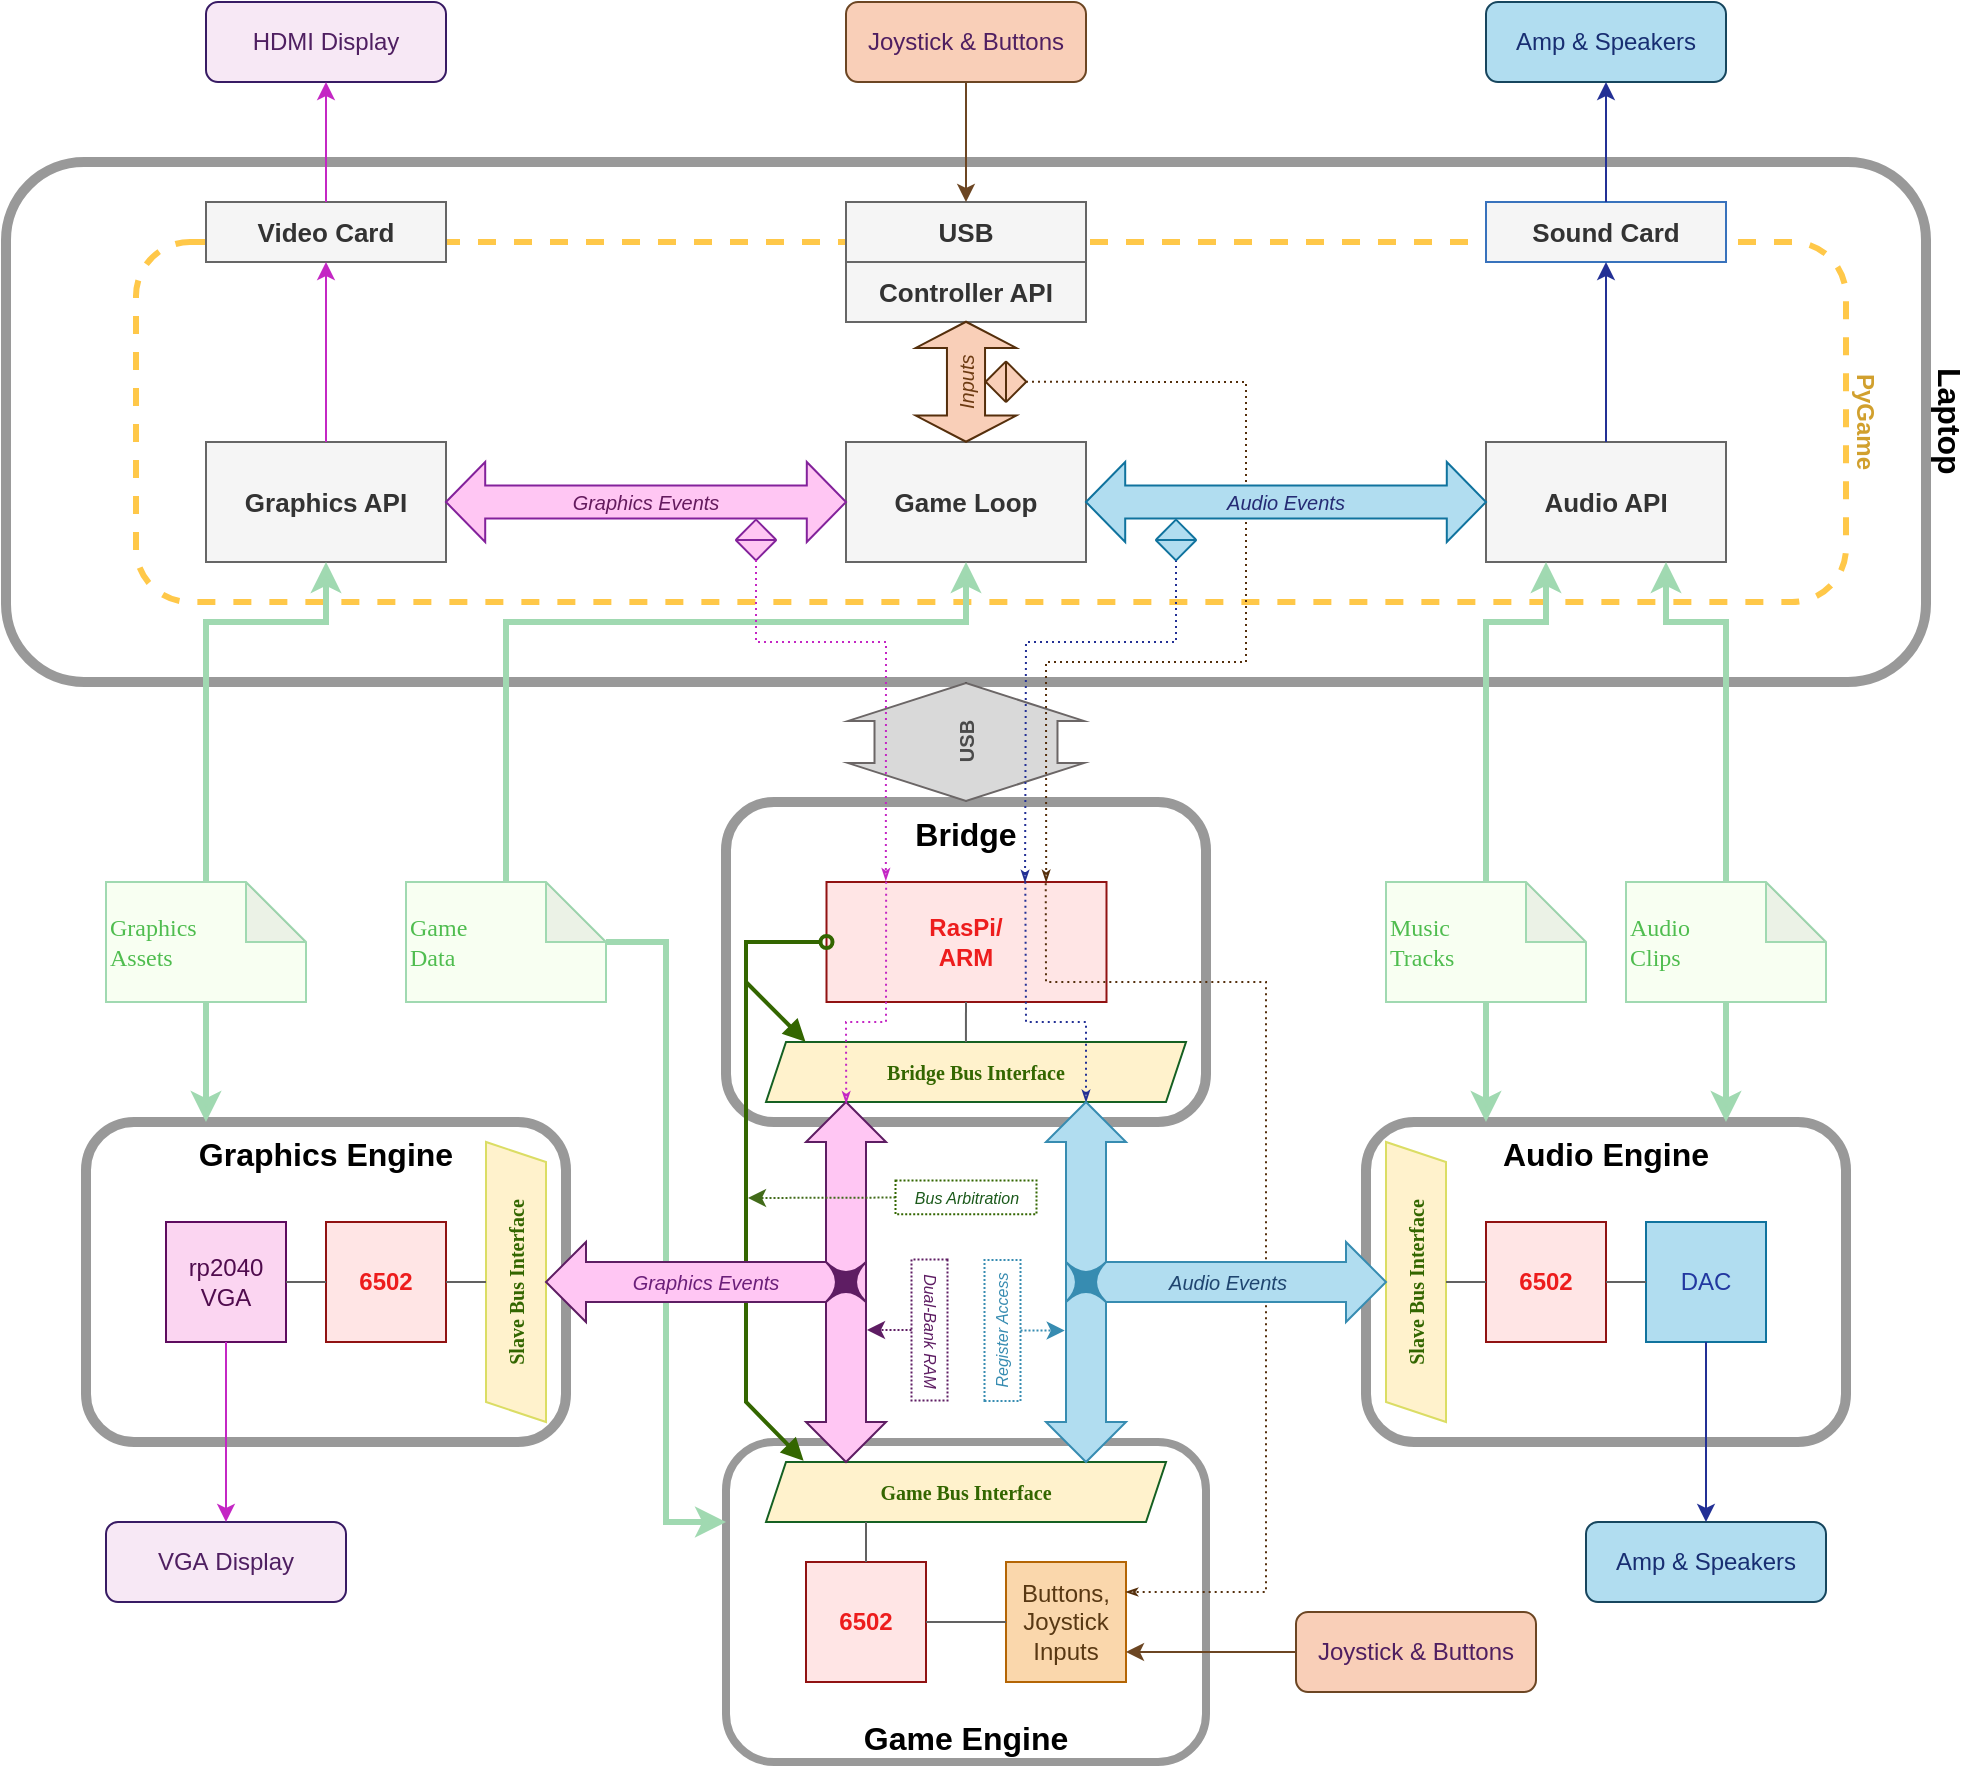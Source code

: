 <mxfile version="26.0.16" pages="3">
  <diagram name="v3" id="cfBAnGJzeLO8XXoe80y3">
    <mxGraphModel dx="478" dy="295" grid="0" gridSize="10" guides="1" tooltips="1" connect="1" arrows="1" fold="1" page="1" pageScale="1" pageWidth="1700" pageHeight="1100" background="none" math="0" shadow="0">
      <root>
        <mxCell id="a4Zf5m_pX3OLwlc7lqeS-0" />
        <mxCell id="a4Zf5m_pX3OLwlc7lqeS-1" parent="a4Zf5m_pX3OLwlc7lqeS-0" />
        <mxCell id="a4Zf5m_pX3OLwlc7lqeS-2" value="Laptop" style="rounded=1;whiteSpace=wrap;html=1;labelPosition=right;verticalLabelPosition=middle;align=left;verticalAlign=middle;fontStyle=1;fontSize=16;strokeWidth=5;opacity=40;textDirection=vertical-rl;" vertex="1" parent="a4Zf5m_pX3OLwlc7lqeS-1">
          <mxGeometry x="440" y="120" width="960" height="260" as="geometry" />
        </mxCell>
        <mxCell id="a4Zf5m_pX3OLwlc7lqeS-3" value="Bridge" style="rounded=1;whiteSpace=wrap;html=1;labelPosition=center;verticalLabelPosition=middle;align=center;verticalAlign=top;fontStyle=1;fontSize=16;strokeWidth=5;opacity=40;" vertex="1" parent="a4Zf5m_pX3OLwlc7lqeS-1">
          <mxGeometry x="800" y="440" width="240" height="160" as="geometry" />
        </mxCell>
        <mxCell id="a4Zf5m_pX3OLwlc7lqeS-4" value="PyGame" style="rounded=1;whiteSpace=wrap;html=1;fillColor=none;strokeWidth=3;dashed=1;verticalAlign=middle;fontStyle=1;strokeColor=#FFC849;fontColor=#D1A02E;textDirection=vertical-lr;labelPosition=right;verticalLabelPosition=middle;align=left;" vertex="1" parent="a4Zf5m_pX3OLwlc7lqeS-1">
          <mxGeometry x="505" y="160" width="855" height="180" as="geometry" />
        </mxCell>
        <mxCell id="a4Zf5m_pX3OLwlc7lqeS-5" value="" style="edgeStyle=orthogonalEdgeStyle;rounded=0;orthogonalLoop=1;jettySize=auto;html=1;" edge="1" parent="a4Zf5m_pX3OLwlc7lqeS-1" source="a4Zf5m_pX3OLwlc7lqeS-2">
          <mxGeometry relative="1" as="geometry">
            <mxPoint x="920" y="440" as="targetPoint" />
          </mxGeometry>
        </mxCell>
        <mxCell id="a4Zf5m_pX3OLwlc7lqeS-6" value="Game Engine" style="rounded=1;whiteSpace=wrap;html=1;verticalAlign=bottom;fontStyle=1;fontSize=16;strokeWidth=4;opacity=40;" vertex="1" parent="a4Zf5m_pX3OLwlc7lqeS-1">
          <mxGeometry x="800" y="760" width="240" height="160" as="geometry" />
        </mxCell>
        <mxCell id="a4Zf5m_pX3OLwlc7lqeS-7" value="Audio Engine" style="rounded=1;whiteSpace=wrap;html=1;verticalAlign=top;fontStyle=1;fontSize=16;strokeWidth=5;opacity=40;" vertex="1" parent="a4Zf5m_pX3OLwlc7lqeS-1">
          <mxGeometry x="1120" y="600" width="240" height="160" as="geometry" />
        </mxCell>
        <mxCell id="a4Zf5m_pX3OLwlc7lqeS-8" value="Graphics Engine" style="rounded=1;whiteSpace=wrap;html=1;verticalAlign=top;fontStyle=1;fontSize=16;strokeWidth=5;opacity=40;" vertex="1" parent="a4Zf5m_pX3OLwlc7lqeS-1">
          <mxGeometry x="480" y="600" width="240" height="160" as="geometry" />
        </mxCell>
        <mxCell id="a4Zf5m_pX3OLwlc7lqeS-9" value="Graphics API" style="rounded=0;whiteSpace=wrap;html=1;verticalAlign=middle;fillColor=#f5f5f5;fontColor=#333333;strokeColor=#666666;fontStyle=1;fontSize=13;" vertex="1" parent="a4Zf5m_pX3OLwlc7lqeS-1">
          <mxGeometry x="540" y="260" width="120" height="60" as="geometry" />
        </mxCell>
        <mxCell id="a4Zf5m_pX3OLwlc7lqeS-10" value="Game Loop" style="rounded=0;whiteSpace=wrap;html=1;verticalAlign=middle;fillColor=#f5f5f5;fontColor=#333333;strokeColor=#666666;fontStyle=1;fontSize=13;" vertex="1" parent="a4Zf5m_pX3OLwlc7lqeS-1">
          <mxGeometry x="860" y="260" width="120" height="60" as="geometry" />
        </mxCell>
        <mxCell id="a4Zf5m_pX3OLwlc7lqeS-11" value="Audio API" style="rounded=0;whiteSpace=wrap;html=1;verticalAlign=middle;fillColor=#f5f5f5;fontColor=#333333;strokeColor=#666666;fontStyle=1;fontSize=13;" vertex="1" parent="a4Zf5m_pX3OLwlc7lqeS-1">
          <mxGeometry x="1180" y="260" width="120" height="60" as="geometry" />
        </mxCell>
        <mxCell id="a4Zf5m_pX3OLwlc7lqeS-12" value="Graphics&lt;div&gt;Assets&lt;/div&gt;" style="shape=note;whiteSpace=wrap;html=1;backgroundOutline=1;darkOpacity=0.05;verticalAlign=middle;align=left;fillColor=#F8FFF2;strokeColor=light-dark(#a0d9b1, #EDEDED);fontFamily=Lucida Console;fontColor=light-dark(#4FBD4F,#EDEDED);" vertex="1" parent="a4Zf5m_pX3OLwlc7lqeS-1">
          <mxGeometry x="490" y="480" width="100" height="60" as="geometry" />
        </mxCell>
        <mxCell id="a4Zf5m_pX3OLwlc7lqeS-13" value="RasPi/&lt;div&gt;ARM&lt;/div&gt;" style="rounded=0;whiteSpace=wrap;html=1;fillColor=light-dark(#ffe5e5, #512d2b);strokeColor=light-dark(#911212, #d7817e);fontColor=light-dark(#ed1d1d, #EDEDED);fontStyle=1" vertex="1" parent="a4Zf5m_pX3OLwlc7lqeS-1">
          <mxGeometry x="850.25" y="480" width="140" height="60" as="geometry" />
        </mxCell>
        <mxCell id="a4Zf5m_pX3OLwlc7lqeS-14" value="6502" style="rounded=0;whiteSpace=wrap;html=1;fillColor=light-dark(#ffe5e5, #512d2b);strokeColor=light-dark(#911212, #d7817e);fontColor=light-dark(#ed1d1d, #EDEDED);fontStyle=1" vertex="1" parent="a4Zf5m_pX3OLwlc7lqeS-1">
          <mxGeometry x="1180" y="650" width="60" height="60" as="geometry" />
        </mxCell>
        <mxCell id="a4Zf5m_pX3OLwlc7lqeS-15" value="6502" style="rounded=0;whiteSpace=wrap;html=1;fillColor=light-dark(#ffe5e5, #512d2b);strokeColor=light-dark(#911212, #d7817e);fontColor=light-dark(#ed1d1d, #EDEDED);fontStyle=1" vertex="1" parent="a4Zf5m_pX3OLwlc7lqeS-1">
          <mxGeometry x="600" y="650" width="60" height="60" as="geometry" />
        </mxCell>
        <mxCell id="a4Zf5m_pX3OLwlc7lqeS-16" value="6502" style="rounded=0;whiteSpace=wrap;html=1;fillColor=light-dark(#ffe5e5, #512d2b);strokeColor=light-dark(#911212, #d7817e);fontColor=light-dark(#ed1d1d, #EDEDED);fontStyle=1" vertex="1" parent="a4Zf5m_pX3OLwlc7lqeS-1">
          <mxGeometry x="840" y="820" width="60" height="60" as="geometry" />
        </mxCell>
        <mxCell id="a4Zf5m_pX3OLwlc7lqeS-17" value="Game&lt;div&gt;Data&lt;/div&gt;" style="shape=note;whiteSpace=wrap;html=1;backgroundOutline=1;darkOpacity=0.05;verticalAlign=middle;align=left;fillColor=#F8FFF2;strokeColor=light-dark(#a0d9b1, #EDEDED);fontFamily=Lucida Console;fontColor=light-dark(#4FBD4F,#EDEDED);" vertex="1" parent="a4Zf5m_pX3OLwlc7lqeS-1">
          <mxGeometry x="640" y="480" width="100" height="60" as="geometry" />
        </mxCell>
        <mxCell id="a4Zf5m_pX3OLwlc7lqeS-18" value="&lt;div&gt;Music&lt;/div&gt;&lt;div&gt;Tracks&lt;/div&gt;" style="shape=note;whiteSpace=wrap;html=1;backgroundOutline=1;darkOpacity=0.05;verticalAlign=middle;align=left;fillColor=#F8FFF2;strokeColor=light-dark(#a0d9b1, #EDEDED);fontFamily=Lucida Console;fontColor=light-dark(#4FBD4F,#EDEDED);" vertex="1" parent="a4Zf5m_pX3OLwlc7lqeS-1">
          <mxGeometry x="1130" y="480" width="100" height="60" as="geometry" />
        </mxCell>
        <mxCell id="a4Zf5m_pX3OLwlc7lqeS-19" value="" style="endArrow=classic;html=1;rounded=0;entryX=0.5;entryY=1;entryDx=0;entryDy=0;strokeColor=light-dark(#a0d9b1, #EDEDED);strokeWidth=3;exitX=0.5;exitY=0;exitDx=0;exitDy=0;exitPerimeter=0;" edge="1" parent="a4Zf5m_pX3OLwlc7lqeS-1" source="a4Zf5m_pX3OLwlc7lqeS-12" target="a4Zf5m_pX3OLwlc7lqeS-9">
          <mxGeometry width="50" height="50" relative="1" as="geometry">
            <mxPoint x="520" y="450" as="sourcePoint" />
            <mxPoint x="930" y="550" as="targetPoint" />
            <Array as="points">
              <mxPoint x="540" y="350" />
              <mxPoint x="600" y="350" />
            </Array>
          </mxGeometry>
        </mxCell>
        <mxCell id="a4Zf5m_pX3OLwlc7lqeS-20" value="" style="endArrow=classic;html=1;rounded=0;entryX=0.25;entryY=0;entryDx=0;entryDy=0;strokeColor=light-dark(#a0d9b1, #EDEDED);strokeWidth=3;exitX=0.5;exitY=1;exitDx=0;exitDy=0;exitPerimeter=0;" edge="1" parent="a4Zf5m_pX3OLwlc7lqeS-1" source="a4Zf5m_pX3OLwlc7lqeS-12" target="a4Zf5m_pX3OLwlc7lqeS-8">
          <mxGeometry width="50" height="50" relative="1" as="geometry">
            <mxPoint x="540" y="560" as="sourcePoint" />
            <mxPoint x="550" y="280" as="targetPoint" />
            <Array as="points" />
          </mxGeometry>
        </mxCell>
        <mxCell id="a4Zf5m_pX3OLwlc7lqeS-21" value="" style="endArrow=classic;html=1;rounded=0;strokeColor=light-dark(#a0d9b1, #EDEDED);strokeWidth=3;exitX=0;exitY=0;exitDx=100;exitDy=30;exitPerimeter=0;entryX=0;entryY=0.25;entryDx=0;entryDy=0;" edge="1" parent="a4Zf5m_pX3OLwlc7lqeS-1" source="a4Zf5m_pX3OLwlc7lqeS-17" target="a4Zf5m_pX3OLwlc7lqeS-6">
          <mxGeometry width="50" height="50" relative="1" as="geometry">
            <mxPoint x="770" y="510" as="sourcePoint" />
            <mxPoint x="880" y="730" as="targetPoint" />
            <Array as="points">
              <mxPoint x="770" y="510" />
              <mxPoint x="770" y="680" />
              <mxPoint x="770" y="800" />
            </Array>
          </mxGeometry>
        </mxCell>
        <mxCell id="a4Zf5m_pX3OLwlc7lqeS-22" value="" style="endArrow=classic;html=1;rounded=0;exitX=0.5;exitY=0;exitDx=0;exitDy=0;exitPerimeter=0;entryX=0.5;entryY=1;entryDx=0;entryDy=0;strokeColor=light-dark(#a0d9b1, #EDEDED);strokeWidth=3;" edge="1" parent="a4Zf5m_pX3OLwlc7lqeS-1" source="a4Zf5m_pX3OLwlc7lqeS-17" target="a4Zf5m_pX3OLwlc7lqeS-10">
          <mxGeometry width="50" height="50" relative="1" as="geometry">
            <mxPoint x="570" y="520" as="sourcePoint" />
            <mxPoint x="610" y="310" as="targetPoint" />
            <Array as="points">
              <mxPoint x="690" y="350" />
              <mxPoint x="920" y="350" />
            </Array>
          </mxGeometry>
        </mxCell>
        <mxCell id="a4Zf5m_pX3OLwlc7lqeS-23" value="" style="endArrow=classic;html=1;rounded=0;strokeColor=light-dark(#a0d9b1, #EDEDED);strokeWidth=3;entryX=0.25;entryY=0;entryDx=0;entryDy=0;exitX=0.5;exitY=1;exitDx=0;exitDy=0;exitPerimeter=0;" edge="1" parent="a4Zf5m_pX3OLwlc7lqeS-1" source="a4Zf5m_pX3OLwlc7lqeS-18" target="a4Zf5m_pX3OLwlc7lqeS-7">
          <mxGeometry width="50" height="50" relative="1" as="geometry">
            <mxPoint x="1190" y="590" as="sourcePoint" />
            <mxPoint x="1210" y="600" as="targetPoint" />
            <Array as="points" />
          </mxGeometry>
        </mxCell>
        <mxCell id="a4Zf5m_pX3OLwlc7lqeS-24" value="Audio&lt;div&gt;Clips&lt;/div&gt;" style="shape=note;whiteSpace=wrap;html=1;backgroundOutline=1;darkOpacity=0.05;verticalAlign=middle;align=left;fillColor=#F8FFF2;strokeColor=light-dark(#a0d9b1, #EDEDED);fontFamily=Lucida Console;fontColor=light-dark(#4FBD4F,#EDEDED);" vertex="1" parent="a4Zf5m_pX3OLwlc7lqeS-1">
          <mxGeometry x="1250" y="480" width="100" height="60" as="geometry" />
        </mxCell>
        <mxCell id="a4Zf5m_pX3OLwlc7lqeS-25" value="" style="endArrow=classic;html=1;rounded=0;strokeColor=light-dark(#a0d9b1, #EDEDED);strokeWidth=3;entryX=0.75;entryY=0;entryDx=0;entryDy=0;exitX=0.5;exitY=1;exitDx=0;exitDy=0;exitPerimeter=0;" edge="1" parent="a4Zf5m_pX3OLwlc7lqeS-1" source="a4Zf5m_pX3OLwlc7lqeS-24" target="a4Zf5m_pX3OLwlc7lqeS-7">
          <mxGeometry width="50" height="50" relative="1" as="geometry">
            <mxPoint x="1260" y="500" as="sourcePoint" />
            <mxPoint x="1260" y="570" as="targetPoint" />
            <Array as="points" />
          </mxGeometry>
        </mxCell>
        <mxCell id="a4Zf5m_pX3OLwlc7lqeS-26" value="" style="endArrow=classic;html=1;rounded=0;strokeColor=light-dark(#a0d9b1, #EDEDED);strokeWidth=3;entryX=0.25;entryY=1;entryDx=0;entryDy=0;exitX=0.5;exitY=0;exitDx=0;exitDy=0;exitPerimeter=0;" edge="1" parent="a4Zf5m_pX3OLwlc7lqeS-1" source="a4Zf5m_pX3OLwlc7lqeS-18" target="a4Zf5m_pX3OLwlc7lqeS-11">
          <mxGeometry width="50" height="50" relative="1" as="geometry">
            <mxPoint x="1190" y="550" as="sourcePoint" />
            <mxPoint x="1190" y="620" as="targetPoint" />
            <Array as="points">
              <mxPoint x="1180" y="350" />
              <mxPoint x="1210" y="350" />
            </Array>
          </mxGeometry>
        </mxCell>
        <mxCell id="a4Zf5m_pX3OLwlc7lqeS-27" value="" style="endArrow=classic;html=1;rounded=0;strokeColor=light-dark(#a0d9b1, #EDEDED);strokeWidth=3;entryX=0.75;entryY=1;entryDx=0;entryDy=0;exitX=0.5;exitY=0;exitDx=0;exitDy=0;exitPerimeter=0;" edge="1" parent="a4Zf5m_pX3OLwlc7lqeS-1" source="a4Zf5m_pX3OLwlc7lqeS-24" target="a4Zf5m_pX3OLwlc7lqeS-11">
          <mxGeometry width="50" height="50" relative="1" as="geometry">
            <mxPoint x="1190" y="490" as="sourcePoint" />
            <mxPoint x="1220" y="310" as="targetPoint" />
            <Array as="points">
              <mxPoint x="1300" y="350" />
              <mxPoint x="1270" y="350" />
            </Array>
          </mxGeometry>
        </mxCell>
        <mxCell id="a4Zf5m_pX3OLwlc7lqeS-28" value="USB" style="shape=flexArrow;endArrow=classic;startArrow=classic;html=1;rounded=0;entryX=0.5;entryY=1;entryDx=0;entryDy=0;fillColor=light-dark(#D9D9D9,#EDEDED);gradientColor=none;fillStyle=solid;horizontal=0;fontSize=10;verticalAlign=middle;fontStyle=1;startWidth=25.355;startSize=5.984;width=91.494;endWidth=25.355;endSize=5.984;labelBackgroundColor=none;fontColor=light-dark(#4a4a4a, #ededed);strokeColor=light-dark(#6b6666, #ededed);" edge="1" parent="a4Zf5m_pX3OLwlc7lqeS-1" target="a4Zf5m_pX3OLwlc7lqeS-2">
          <mxGeometry width="100" height="100" relative="1" as="geometry">
            <mxPoint x="920" y="440" as="sourcePoint" />
            <mxPoint x="1020" y="370" as="targetPoint" />
          </mxGeometry>
        </mxCell>
        <mxCell id="a4Zf5m_pX3OLwlc7lqeS-29" value="Graphics Events" style="shape=doubleArrow;whiteSpace=wrap;html=1;arrowWidth=0.411;arrowSize=0.098;fillColor=light-dark(#ffc6f3, #ededed);strokeColor=light-dark(#83229b, #f887ff);pointerEvents=0;align=center;verticalAlign=middle;fontFamily=Helvetica;fontSize=10;fontColor=light-dark(#641b5e, #ededed);gradientColor=none;fillStyle=solid;fontStyle=2" vertex="1" parent="a4Zf5m_pX3OLwlc7lqeS-1">
          <mxGeometry x="660" y="270" width="200" height="40" as="geometry" />
        </mxCell>
        <mxCell id="a4Zf5m_pX3OLwlc7lqeS-30" value="rp2040&lt;div&gt;VGA&lt;/div&gt;" style="rounded=0;whiteSpace=wrap;html=1;fillColor=light-dark(#fbd5f1, #4b2d08);strokeColor=light-dark(#5e0c5f, #c98531);fontColor=light-dark(#500c4e, #EDEDED);" vertex="1" parent="a4Zf5m_pX3OLwlc7lqeS-1">
          <mxGeometry x="520" y="650" width="60" height="60" as="geometry" />
        </mxCell>
        <mxCell id="a4Zf5m_pX3OLwlc7lqeS-31" value="" style="verticalLabelPosition=bottom;verticalAlign=top;html=1;shape=mxgraph.flowchart.sort;fillColor=light-dark(#ffc6f3, #ededed);strokeColor=light-dark(#83229b, #ededed);" vertex="1" parent="a4Zf5m_pX3OLwlc7lqeS-1">
          <mxGeometry x="805" y="299" width="20" height="20" as="geometry" />
        </mxCell>
        <mxCell id="a4Zf5m_pX3OLwlc7lqeS-32" value="" style="endArrow=classicThin;html=1;rounded=0;exitX=0.5;exitY=1;exitDx=0;exitDy=0;exitPerimeter=0;strokeColor=light-dark(#233095, #ededed);endFill=0;dashed=1;dashPattern=1 2;startSize=3;endSize=3;entryX=0.709;entryY=0.001;entryDx=0;entryDy=0;entryPerimeter=0;" edge="1" parent="a4Zf5m_pX3OLwlc7lqeS-1" source="a4Zf5m_pX3OLwlc7lqeS-66" target="a4Zf5m_pX3OLwlc7lqeS-13">
          <mxGeometry width="50" height="50" relative="1" as="geometry">
            <mxPoint x="1015" y="315.5" as="sourcePoint" />
            <mxPoint x="960" y="480" as="targetPoint" />
            <Array as="points">
              <mxPoint x="1025" y="360" />
              <mxPoint x="950" y="360" />
            </Array>
          </mxGeometry>
        </mxCell>
        <mxCell id="a4Zf5m_pX3OLwlc7lqeS-33" value="" style="endArrow=classicThin;html=1;rounded=0;exitX=0.5;exitY=1;exitDx=0;exitDy=0;exitPerimeter=0;strokeColor=light-dark(#C427C4,#EDEDED);entryX=0.333;entryY=0.245;entryDx=0;entryDy=0;entryPerimeter=0;endFill=0;dashed=1;dashPattern=1 2;startSize=3;endSize=3;" edge="1" parent="a4Zf5m_pX3OLwlc7lqeS-1" source="a4Zf5m_pX3OLwlc7lqeS-31" target="a4Zf5m_pX3OLwlc7lqeS-3">
          <mxGeometry width="50" height="50" relative="1" as="geometry">
            <mxPoint x="880" y="410" as="sourcePoint" />
            <mxPoint x="880" y="480" as="targetPoint" />
            <Array as="points">
              <mxPoint x="815" y="360" />
              <mxPoint x="880" y="360" />
            </Array>
          </mxGeometry>
        </mxCell>
        <mxCell id="a4Zf5m_pX3OLwlc7lqeS-34" value="DAC" style="rounded=0;whiteSpace=wrap;html=1;fillColor=#b1ddf0;strokeColor=#10739e;fontColor=light-dark(#2237a0, #ededed);" vertex="1" parent="a4Zf5m_pX3OLwlc7lqeS-1">
          <mxGeometry x="1260" y="650" width="60" height="60" as="geometry" />
        </mxCell>
        <mxCell id="a4Zf5m_pX3OLwlc7lqeS-35" value="Buttons,&lt;div&gt;Joystick&lt;br&gt;&lt;div&gt;Inputs&lt;/div&gt;&lt;/div&gt;" style="rounded=0;whiteSpace=wrap;html=1;fillColor=#fad7ac;strokeColor=#b46504;fontColor=light-dark(#583813, #ededed);" vertex="1" parent="a4Zf5m_pX3OLwlc7lqeS-1">
          <mxGeometry x="940" y="820" width="60" height="60" as="geometry" />
        </mxCell>
        <mxCell id="a4Zf5m_pX3OLwlc7lqeS-36" value="Video Card" style="rounded=0;whiteSpace=wrap;html=1;verticalAlign=middle;fillColor=#f5f5f5;fontColor=#333333;strokeColor=#666666;fontStyle=1;fontSize=13;" vertex="1" parent="a4Zf5m_pX3OLwlc7lqeS-1">
          <mxGeometry x="540" y="140" width="120" height="30" as="geometry" />
        </mxCell>
        <mxCell id="a4Zf5m_pX3OLwlc7lqeS-37" value="Game Bus Interface" style="shape=parallelogram;perimeter=parallelogramPerimeter;whiteSpace=wrap;html=1;fixedSize=1;size=10;fontFamily=Comic Sans MS;fillColor=#fff2cc;strokeColor=light-dark(#156022, #515313);fontStyle=1;fontColor=#336600;fontSize=10;" vertex="1" parent="a4Zf5m_pX3OLwlc7lqeS-1">
          <mxGeometry x="820" y="770" width="200" height="30" as="geometry" />
        </mxCell>
        <mxCell id="a4Zf5m_pX3OLwlc7lqeS-38" value="Bridge&lt;span style=&quot;background-color: transparent;&quot;&gt;&amp;nbsp;Bus Interface&lt;/span&gt;" style="shape=parallelogram;perimeter=parallelogramPerimeter;whiteSpace=wrap;html=1;fixedSize=1;size=10;fontFamily=Comic Sans MS;fillColor=#fff2cc;strokeColor=light-dark(#156022, #515313);fontStyle=1;fontColor=#336600;fontSize=10;" vertex="1" parent="a4Zf5m_pX3OLwlc7lqeS-1">
          <mxGeometry x="820" y="560" width="210" height="30" as="geometry" />
        </mxCell>
        <mxCell id="a4Zf5m_pX3OLwlc7lqeS-39" value="" style="endArrow=classicThin;html=1;rounded=0;strokeColor=light-dark(#233095, #ededed);exitX=0.71;exitY=-0.002;exitDx=0;exitDy=0;exitPerimeter=0;entryX=0;entryY=0;entryDx=0;entryDy=150;entryPerimeter=0;endFill=0;dashed=1;dashPattern=1 2;startSize=3;endSize=3;" edge="1" parent="a4Zf5m_pX3OLwlc7lqeS-1" source="a4Zf5m_pX3OLwlc7lqeS-13" target="a4Zf5m_pX3OLwlc7lqeS-70">
          <mxGeometry width="50" height="50" relative="1" as="geometry">
            <mxPoint x="960" y="520" as="sourcePoint" />
            <mxPoint x="1130" y="660" as="targetPoint" />
            <Array as="points">
              <mxPoint x="950" y="550" />
              <mxPoint x="980" y="550" />
            </Array>
          </mxGeometry>
        </mxCell>
        <mxCell id="a4Zf5m_pX3OLwlc7lqeS-40" value="Slave Bus Interface" style="shape=parallelogram;perimeter=parallelogramPerimeter;whiteSpace=wrap;html=1;fixedSize=1;size=10;fontFamily=Comic Sans MS;fillColor=#fff2cc;strokeColor=light-dark(#dbdd64, #515313);fontStyle=1;fontColor=#336600;rotation=-90;fontSize=10;" vertex="1" parent="a4Zf5m_pX3OLwlc7lqeS-1">
          <mxGeometry x="1075" y="665" width="140" height="30" as="geometry" />
        </mxCell>
        <mxCell id="a4Zf5m_pX3OLwlc7lqeS-41" value="Slave Bus Interface" style="shape=parallelogram;perimeter=parallelogramPerimeter;whiteSpace=wrap;html=1;fixedSize=1;size=10;fontFamily=Comic Sans MS;fillColor=#fff2cc;strokeColor=light-dark(#dbdd64, #515313);fontStyle=1;fontColor=#336600;rotation=-90;fontSize=10;" vertex="1" parent="a4Zf5m_pX3OLwlc7lqeS-1">
          <mxGeometry x="625" y="665" width="140" height="30" as="geometry" />
        </mxCell>
        <mxCell id="a4Zf5m_pX3OLwlc7lqeS-42" value="" style="endArrow=oval;startArrow=block;html=1;rounded=0;entryX=0;entryY=0.5;entryDx=0;entryDy=0;textDirection=vertical-lr;verticalAlign=middle;align=center;fontColor=light-dark(#336600, #ededed);strokeColor=light-dark(#336600, #ededed);fontStyle=2;fontFamily=Comic Sans MS;exitX=0.094;exitY=-0.022;exitDx=0;exitDy=0;strokeWidth=2;startFill=1;endFill=0;exitPerimeter=0;" edge="1" parent="a4Zf5m_pX3OLwlc7lqeS-1" source="a4Zf5m_pX3OLwlc7lqeS-37" target="a4Zf5m_pX3OLwlc7lqeS-13">
          <mxGeometry width="50" height="50" relative="1" as="geometry">
            <mxPoint x="910" y="680" as="sourcePoint" />
            <mxPoint x="960" y="630" as="targetPoint" />
            <Array as="points">
              <mxPoint x="810" y="740" />
              <mxPoint x="810" y="510" />
            </Array>
          </mxGeometry>
        </mxCell>
        <mxCell id="a4Zf5m_pX3OLwlc7lqeS-43" value="Sound Card" style="rounded=0;whiteSpace=wrap;html=1;verticalAlign=middle;fillColor=#f5f5f5;fontColor=#333333;strokeColor=light-dark(#3872bc, #959595);fontStyle=1;fontSize=13;" vertex="1" parent="a4Zf5m_pX3OLwlc7lqeS-1">
          <mxGeometry x="1180" y="140" width="120" height="30" as="geometry" />
        </mxCell>
        <mxCell id="a4Zf5m_pX3OLwlc7lqeS-44" value="HDMI&amp;nbsp;&lt;span style=&quot;background-color: transparent; color: light-dark(rgb(79, 31, 97), rgb(237, 237, 237));&quot;&gt;Display&lt;/span&gt;" style="rounded=1;whiteSpace=wrap;html=1;fontColor=light-dark(#4f1f61, #ededed);strokeColor=light-dark(#381b64, #ededed);fillColor=light-dark(#f7e8f5, #ededed);" vertex="1" parent="a4Zf5m_pX3OLwlc7lqeS-1">
          <mxGeometry x="540" y="40" width="120" height="40" as="geometry" />
        </mxCell>
        <mxCell id="a4Zf5m_pX3OLwlc7lqeS-45" value="VGA&amp;nbsp;&lt;span style=&quot;background-color: transparent; color: light-dark(rgb(79, 31, 97), rgb(237, 237, 237));&quot;&gt;Display&lt;/span&gt;" style="rounded=1;whiteSpace=wrap;html=1;fontColor=light-dark(#4f1f61, #ededed);strokeColor=light-dark(#381b64, #ededed);fillColor=light-dark(#f7e8f5, #ededed);" vertex="1" parent="a4Zf5m_pX3OLwlc7lqeS-1">
          <mxGeometry x="490" y="800" width="120" height="40" as="geometry" />
        </mxCell>
        <mxCell id="a4Zf5m_pX3OLwlc7lqeS-46" value="Amp &amp;amp; Speakers" style="rounded=1;whiteSpace=wrap;html=1;fontColor=light-dark(#182e72, #ededed);strokeColor=light-dark(#17465e, #ededed);fillColor=light-dark(#b1ddf0, #ededed);" vertex="1" parent="a4Zf5m_pX3OLwlc7lqeS-1">
          <mxGeometry x="1180" y="40" width="120" height="40" as="geometry" />
        </mxCell>
        <mxCell id="a4Zf5m_pX3OLwlc7lqeS-47" value="Amp &amp;amp; Speakers" style="rounded=1;whiteSpace=wrap;html=1;fontColor=light-dark(#182e72, #ededed);strokeColor=light-dark(#17465e, #ededed);fillColor=light-dark(#b1ddf0, #ededed);" vertex="1" parent="a4Zf5m_pX3OLwlc7lqeS-1">
          <mxGeometry x="1230" y="800" width="120" height="40" as="geometry" />
        </mxCell>
        <mxCell id="a4Zf5m_pX3OLwlc7lqeS-48" value="" style="endArrow=classic;html=1;rounded=0;exitX=0.5;exitY=0;exitDx=0;exitDy=0;strokeColor=light-dark(#233095, #ededed);entryX=0.5;entryY=1;entryDx=0;entryDy=0;" edge="1" parent="a4Zf5m_pX3OLwlc7lqeS-1" source="a4Zf5m_pX3OLwlc7lqeS-43" target="a4Zf5m_pX3OLwlc7lqeS-46">
          <mxGeometry width="50" height="50" relative="1" as="geometry">
            <mxPoint x="1535" y="30" as="sourcePoint" />
            <mxPoint x="1470" y="111" as="targetPoint" />
          </mxGeometry>
        </mxCell>
        <mxCell id="a4Zf5m_pX3OLwlc7lqeS-49" value="" style="endArrow=classic;html=1;rounded=0;exitX=0.5;exitY=0;exitDx=0;exitDy=0;strokeColor=light-dark(#C427C4,#EDEDED);" edge="1" parent="a4Zf5m_pX3OLwlc7lqeS-1" source="a4Zf5m_pX3OLwlc7lqeS-36" target="a4Zf5m_pX3OLwlc7lqeS-44">
          <mxGeometry width="50" height="50" relative="1" as="geometry">
            <mxPoint x="825" y="148" as="sourcePoint" />
            <mxPoint x="890" y="229" as="targetPoint" />
          </mxGeometry>
        </mxCell>
        <mxCell id="a4Zf5m_pX3OLwlc7lqeS-50" value="" style="endArrow=classic;html=1;rounded=0;exitX=0.5;exitY=0;exitDx=0;exitDy=0;strokeColor=light-dark(#233095, #ededed);entryX=0.5;entryY=1;entryDx=0;entryDy=0;" edge="1" parent="a4Zf5m_pX3OLwlc7lqeS-1" source="a4Zf5m_pX3OLwlc7lqeS-11" target="a4Zf5m_pX3OLwlc7lqeS-43">
          <mxGeometry width="50" height="50" relative="1" as="geometry">
            <mxPoint x="1250" y="150" as="sourcePoint" />
            <mxPoint x="1250" y="90" as="targetPoint" />
          </mxGeometry>
        </mxCell>
        <mxCell id="a4Zf5m_pX3OLwlc7lqeS-51" value="" style="endArrow=classic;html=1;rounded=0;exitX=0.5;exitY=0;exitDx=0;exitDy=0;strokeColor=light-dark(#C427C4,#EDEDED);entryX=0.5;entryY=1;entryDx=0;entryDy=0;" edge="1" parent="a4Zf5m_pX3OLwlc7lqeS-1" source="a4Zf5m_pX3OLwlc7lqeS-9" target="a4Zf5m_pX3OLwlc7lqeS-36">
          <mxGeometry width="50" height="50" relative="1" as="geometry">
            <mxPoint x="610" y="150" as="sourcePoint" />
            <mxPoint x="610" y="90" as="targetPoint" />
          </mxGeometry>
        </mxCell>
        <mxCell id="a4Zf5m_pX3OLwlc7lqeS-52" value="USB" style="rounded=0;whiteSpace=wrap;html=1;verticalAlign=middle;fillColor=#f5f5f5;fontColor=#333333;strokeColor=#666666;fontStyle=1;fontSize=13;" vertex="1" parent="a4Zf5m_pX3OLwlc7lqeS-1">
          <mxGeometry x="860" y="140" width="120" height="30" as="geometry" />
        </mxCell>
        <mxCell id="a4Zf5m_pX3OLwlc7lqeS-53" value="Controller API" style="rounded=0;whiteSpace=wrap;html=1;verticalAlign=middle;fillColor=#f5f5f5;fontColor=#333333;strokeColor=#666666;fontStyle=1;fontSize=13;" vertex="1" parent="a4Zf5m_pX3OLwlc7lqeS-1">
          <mxGeometry x="860" y="170" width="120" height="30" as="geometry" />
        </mxCell>
        <mxCell id="a4Zf5m_pX3OLwlc7lqeS-54" value="Inputs" style="shape=doubleArrow;whiteSpace=wrap;html=1;arrowWidth=0.379;arrowSize=0.218;fillColor=light-dark(#f9cfb8, #ededed);strokeColor=light-dark(#552f0c, #f887ff);pointerEvents=0;align=center;verticalAlign=middle;fontFamily=Helvetica;fontSize=10;fontColor=light-dark(#6d3b12, #ededed);gradientColor=none;fillStyle=solid;fontStyle=2;rotation=-90;" vertex="1" parent="a4Zf5m_pX3OLwlc7lqeS-1">
          <mxGeometry x="890" y="204.75" width="60" height="50.25" as="geometry" />
        </mxCell>
        <mxCell id="a4Zf5m_pX3OLwlc7lqeS-55" value="" style="endArrow=classic;html=1;rounded=0;exitX=0.5;exitY=1;exitDx=0;exitDy=0;strokeColor=light-dark(#233095, #ededed);entryX=0.5;entryY=0;entryDx=0;entryDy=0;" edge="1" parent="a4Zf5m_pX3OLwlc7lqeS-1" source="a4Zf5m_pX3OLwlc7lqeS-34" target="a4Zf5m_pX3OLwlc7lqeS-47">
          <mxGeometry width="50" height="50" relative="1" as="geometry">
            <mxPoint x="1500" y="740" as="sourcePoint" />
            <mxPoint x="1500" y="650" as="targetPoint" />
          </mxGeometry>
        </mxCell>
        <mxCell id="a4Zf5m_pX3OLwlc7lqeS-56" value="" style="endArrow=classic;html=1;rounded=0;exitX=0.5;exitY=1;exitDx=0;exitDy=0;strokeColor=light-dark(#C427C4,#EDEDED);entryX=0.5;entryY=0;entryDx=0;entryDy=0;" edge="1" parent="a4Zf5m_pX3OLwlc7lqeS-1" source="a4Zf5m_pX3OLwlc7lqeS-30" target="a4Zf5m_pX3OLwlc7lqeS-45">
          <mxGeometry width="50" height="50" relative="1" as="geometry">
            <mxPoint x="440" y="755" as="sourcePoint" />
            <mxPoint x="440" y="695" as="targetPoint" />
          </mxGeometry>
        </mxCell>
        <mxCell id="a4Zf5m_pX3OLwlc7lqeS-57" value="" style="endArrow=block;html=1;rounded=0;entryX=0.094;entryY=-0.004;entryDx=0;entryDy=0;strokeColor=light-dark(#336600, #ededed);strokeWidth=2;endFill=1;entryPerimeter=0;" edge="1" parent="a4Zf5m_pX3OLwlc7lqeS-1" target="a4Zf5m_pX3OLwlc7lqeS-38">
          <mxGeometry width="50" height="50" relative="1" as="geometry">
            <mxPoint x="810" y="530" as="sourcePoint" />
            <mxPoint x="1130" y="540" as="targetPoint" />
          </mxGeometry>
        </mxCell>
        <mxCell id="a4Zf5m_pX3OLwlc7lqeS-58" value="" style="group" vertex="1" connectable="0" parent="a4Zf5m_pX3OLwlc7lqeS-1">
          <mxGeometry x="710" y="590" width="170" height="180" as="geometry" />
        </mxCell>
        <mxCell id="a4Zf5m_pX3OLwlc7lqeS-59" value="" style="html=1;shadow=0;dashed=0;align=center;verticalAlign=middle;shape=mxgraph.arrows2.triadArrow;dy=10;dx=20;arrowHead=40;direction=north;fillColor=#FFC6F3;strokeColor=light-dark(#5e1d63, #ededed);" vertex="1" parent="a4Zf5m_pX3OLwlc7lqeS-58">
          <mxGeometry width="170" height="180" as="geometry" />
        </mxCell>
        <mxCell id="a4Zf5m_pX3OLwlc7lqeS-60" value="" style="shape=switch;whiteSpace=wrap;html=1;strokeColor=light-dark(#5e1d63, #121212);fillColor=light-dark(#5e1d63, #ededed);" vertex="1" parent="a4Zf5m_pX3OLwlc7lqeS-58">
          <mxGeometry x="140" y="80" width="20" height="20" as="geometry" />
        </mxCell>
        <mxCell id="a4Zf5m_pX3OLwlc7lqeS-61" value="Graphics Events" style="text;strokeColor=none;align=center;fillColor=none;html=1;verticalAlign=middle;whiteSpace=wrap;rounded=0;fontStyle=2;fontSize=10;fontColor=light-dark(#6b1f7a, #f484ff);" vertex="1" parent="a4Zf5m_pX3OLwlc7lqeS-58">
          <mxGeometry x="31.875" y="78.75" width="95.625" height="22.5" as="geometry" />
        </mxCell>
        <mxCell id="a4Zf5m_pX3OLwlc7lqeS-62" value="" style="endArrow=classicThin;html=1;rounded=0;strokeColor=light-dark(#C427C4,#EDEDED);entryX=0.996;entryY=0.883;entryDx=0;entryDy=0;entryPerimeter=0;exitX=0.213;exitY=-0.002;exitDx=0;exitDy=0;exitPerimeter=0;endFill=0;dashed=1;dashPattern=1 2;startSize=3;endSize=3;" edge="1" parent="a4Zf5m_pX3OLwlc7lqeS-1" source="a4Zf5m_pX3OLwlc7lqeS-13" target="a4Zf5m_pX3OLwlc7lqeS-59">
          <mxGeometry width="50" height="50" relative="1" as="geometry">
            <mxPoint x="880" y="520" as="sourcePoint" />
            <mxPoint x="740" y="640" as="targetPoint" />
            <Array as="points">
              <mxPoint x="880" y="550" />
              <mxPoint x="860" y="550" />
            </Array>
          </mxGeometry>
        </mxCell>
        <mxCell id="a4Zf5m_pX3OLwlc7lqeS-65" value="" style="endArrow=classicThin;html=1;rounded=0;exitX=0.5;exitY=0;exitDx=0;exitDy=0;exitPerimeter=0;strokeColor=light-dark(#552f0c, #ededed);endFill=0;dashed=1;dashPattern=1 2;startSize=3;endSize=3;entryX=0.667;entryY=0.25;entryDx=0;entryDy=0;entryPerimeter=0;" edge="1" parent="a4Zf5m_pX3OLwlc7lqeS-1" source="a4Zf5m_pX3OLwlc7lqeS-67" target="a4Zf5m_pX3OLwlc7lqeS-3">
          <mxGeometry width="50" height="50" relative="1" as="geometry">
            <mxPoint x="1035" y="317" as="sourcePoint" />
            <mxPoint x="970" y="490" as="targetPoint" />
            <Array as="points">
              <mxPoint x="1060" y="230" />
              <mxPoint x="1060" y="370" />
              <mxPoint x="960" y="370" />
            </Array>
          </mxGeometry>
        </mxCell>
        <mxCell id="a4Zf5m_pX3OLwlc7lqeS-66" value="" style="verticalLabelPosition=bottom;verticalAlign=top;html=1;shape=mxgraph.flowchart.sort;fillColor=light-dark(#b1ddf0, #ededed);strokeColor=light-dark(#10739e, #ededed);" vertex="1" parent="a4Zf5m_pX3OLwlc7lqeS-1">
          <mxGeometry x="1015" y="299" width="20" height="20" as="geometry" />
        </mxCell>
        <mxCell id="a4Zf5m_pX3OLwlc7lqeS-67" value="" style="verticalLabelPosition=bottom;verticalAlign=top;html=1;shape=mxgraph.flowchart.sort;fillColor=light-dark(#f9cfb8, #ededed);strokeColor=light-dark(#552f0c, #ededed);direction=south;" vertex="1" parent="a4Zf5m_pX3OLwlc7lqeS-1">
          <mxGeometry x="930" y="219.88" width="20" height="20" as="geometry" />
        </mxCell>
        <mxCell id="a4Zf5m_pX3OLwlc7lqeS-68" value="" style="endArrow=classicThin;html=1;rounded=0;exitX=0.783;exitY=0.011;exitDx=0;exitDy=0;exitPerimeter=0;strokeColor=light-dark(#552f0c, #ededed);endFill=0;dashed=1;dashPattern=1 2;startSize=3;endSize=3;entryX=1;entryY=0.25;entryDx=0;entryDy=0;" edge="1" parent="a4Zf5m_pX3OLwlc7lqeS-1" source="a4Zf5m_pX3OLwlc7lqeS-13" target="a4Zf5m_pX3OLwlc7lqeS-35">
          <mxGeometry width="50" height="50" relative="1" as="geometry">
            <mxPoint x="966" y="249" as="sourcePoint" />
            <mxPoint x="1120" y="570" as="targetPoint" />
            <Array as="points">
              <mxPoint x="960" y="530" />
              <mxPoint x="1070" y="530" />
              <mxPoint x="1070" y="835" />
            </Array>
          </mxGeometry>
        </mxCell>
        <mxCell id="a4Zf5m_pX3OLwlc7lqeS-69" value="Audio Events" style="group;verticalAlign=middle;horizontal=1;opacity=80;" vertex="1" connectable="0" parent="a4Zf5m_pX3OLwlc7lqeS-1">
          <mxGeometry x="960" y="590" width="170" height="180" as="geometry" />
        </mxCell>
        <mxCell id="a4Zf5m_pX3OLwlc7lqeS-70" value="" style="html=1;shadow=0;dashed=0;align=center;verticalAlign=middle;shape=mxgraph.arrows2.triadArrow;dy=10;dx=20;arrowHead=40;direction=south;fillColor=light-dark(#b1ddf0, #5a2950);strokeColor=light-dark(#378cb1, #ededed);" vertex="1" parent="a4Zf5m_pX3OLwlc7lqeS-69">
          <mxGeometry width="170" height="180" as="geometry" />
        </mxCell>
        <mxCell id="a4Zf5m_pX3OLwlc7lqeS-71" value="" style="shape=switch;whiteSpace=wrap;html=1;strokeColor=light-dark(#378cb1, #121212);fillColor=light-dark(#378cb1, #ededed);" vertex="1" parent="a4Zf5m_pX3OLwlc7lqeS-69">
          <mxGeometry x="10" y="80" width="20" height="20" as="geometry" />
        </mxCell>
        <mxCell id="a4Zf5m_pX3OLwlc7lqeS-72" value="Audio Events" style="text;strokeColor=none;align=center;fillColor=none;html=1;verticalAlign=middle;whiteSpace=wrap;rounded=0;fontStyle=2;fontSize=10;fontColor=light-dark(#1f456f, #709bcd);" vertex="1" parent="a4Zf5m_pX3OLwlc7lqeS-69">
          <mxGeometry x="42.5" y="78.75" width="95.625" height="22.5" as="geometry" />
        </mxCell>
        <mxCell id="a4Zf5m_pX3OLwlc7lqeS-73" value="" style="endArrow=classic;html=1;rounded=0;strokeColor=light-dark(#6c4623, #ededed);entryX=0.5;entryY=0;entryDx=0;entryDy=0;" edge="1" parent="a4Zf5m_pX3OLwlc7lqeS-1" target="a4Zf5m_pX3OLwlc7lqeS-52">
          <mxGeometry width="50" height="50" relative="1" as="geometry">
            <mxPoint x="920" y="80" as="sourcePoint" />
            <mxPoint x="860" y="40" as="targetPoint" />
          </mxGeometry>
        </mxCell>
        <mxCell id="a4Zf5m_pX3OLwlc7lqeS-74" value="Joystick &amp;amp; Buttons" style="rounded=1;whiteSpace=wrap;html=1;fontColor=light-dark(#4f1f61, #ededed);strokeColor=light-dark(#6c4623, #ededed);fillColor=light-dark(#f9cfb8, #ededed);" vertex="1" parent="a4Zf5m_pX3OLwlc7lqeS-1">
          <mxGeometry x="860" y="40" width="120" height="40" as="geometry" />
        </mxCell>
        <mxCell id="a4Zf5m_pX3OLwlc7lqeS-75" value="Joystick &amp;amp; Buttons" style="rounded=1;whiteSpace=wrap;html=1;fontColor=light-dark(#4f1f61, #ededed);strokeColor=light-dark(#6c4623, #ededed);fillColor=light-dark(#f9cfb8, #ededed);" vertex="1" parent="a4Zf5m_pX3OLwlc7lqeS-1">
          <mxGeometry x="1085" y="845" width="120" height="40" as="geometry" />
        </mxCell>
        <mxCell id="a4Zf5m_pX3OLwlc7lqeS-76" value="Audio Events" style="shape=doubleArrow;whiteSpace=wrap;html=1;arrowWidth=0.411;arrowSize=0.098;fillColor=#b1ddf0;strokeColor=#10739e;pointerEvents=0;align=center;verticalAlign=middle;fontFamily=Helvetica;fontSize=10;fillStyle=solid;fontColor=light-dark(#252b74, #ededed);fontStyle=2" vertex="1" parent="a4Zf5m_pX3OLwlc7lqeS-1">
          <mxGeometry x="980" y="270" width="200" height="40" as="geometry" />
        </mxCell>
        <mxCell id="a4Zf5m_pX3OLwlc7lqeS-77" value="" style="endArrow=classic;html=1;rounded=0;strokeColor=light-dark(#6c4623, #ededed);entryX=1;entryY=0.75;entryDx=0;entryDy=0;exitX=0;exitY=0.5;exitDx=0;exitDy=0;" edge="1" parent="a4Zf5m_pX3OLwlc7lqeS-1" source="a4Zf5m_pX3OLwlc7lqeS-75" target="a4Zf5m_pX3OLwlc7lqeS-35">
          <mxGeometry width="50" height="50" relative="1" as="geometry">
            <mxPoint x="1100" y="890" as="sourcePoint" />
            <mxPoint x="1100" y="950" as="targetPoint" />
          </mxGeometry>
        </mxCell>
        <mxCell id="a4Zf5m_pX3OLwlc7lqeS-78" value="" style="endArrow=none;html=1;rounded=0;strokeColor=light-dark(#616161, #ededed);entryX=0.25;entryY=1;entryDx=0;entryDy=0;exitX=0.5;exitY=0;exitDx=0;exitDy=0;" edge="1" parent="a4Zf5m_pX3OLwlc7lqeS-1" source="a4Zf5m_pX3OLwlc7lqeS-16" target="a4Zf5m_pX3OLwlc7lqeS-37">
          <mxGeometry width="50" height="50" relative="1" as="geometry">
            <mxPoint x="845" y="840" as="sourcePoint" />
            <mxPoint x="895" y="790" as="targetPoint" />
          </mxGeometry>
        </mxCell>
        <mxCell id="a4Zf5m_pX3OLwlc7lqeS-79" value="" style="endArrow=none;html=1;rounded=0;strokeColor=light-dark(#616161, #ededed);exitX=0.476;exitY=-0.001;exitDx=0;exitDy=0;exitPerimeter=0;" edge="1" parent="a4Zf5m_pX3OLwlc7lqeS-1" source="a4Zf5m_pX3OLwlc7lqeS-38">
          <mxGeometry width="50" height="50" relative="1" as="geometry">
            <mxPoint x="900" y="680" as="sourcePoint" />
            <mxPoint x="920" y="540" as="targetPoint" />
          </mxGeometry>
        </mxCell>
        <mxCell id="a4Zf5m_pX3OLwlc7lqeS-80" value="" style="endArrow=none;html=1;rounded=0;strokeColor=light-dark(#616161, #ededed);entryX=0;entryY=0.5;entryDx=0;entryDy=0;exitX=1;exitY=0.5;exitDx=0;exitDy=0;" edge="1" parent="a4Zf5m_pX3OLwlc7lqeS-1" source="a4Zf5m_pX3OLwlc7lqeS-30" target="a4Zf5m_pX3OLwlc7lqeS-15">
          <mxGeometry width="50" height="50" relative="1" as="geometry">
            <mxPoint x="560" y="750" as="sourcePoint" />
            <mxPoint x="610" y="700" as="targetPoint" />
          </mxGeometry>
        </mxCell>
        <mxCell id="a4Zf5m_pX3OLwlc7lqeS-81" value="" style="endArrow=none;html=1;rounded=0;strokeColor=light-dark(#616161, #ededed);entryX=0.5;entryY=0;entryDx=0;entryDy=0;exitX=1;exitY=0.5;exitDx=0;exitDy=0;" edge="1" parent="a4Zf5m_pX3OLwlc7lqeS-1" source="a4Zf5m_pX3OLwlc7lqeS-15" target="a4Zf5m_pX3OLwlc7lqeS-41">
          <mxGeometry width="50" height="50" relative="1" as="geometry">
            <mxPoint x="570" y="760" as="sourcePoint" />
            <mxPoint x="620" y="710" as="targetPoint" />
          </mxGeometry>
        </mxCell>
        <mxCell id="a4Zf5m_pX3OLwlc7lqeS-82" value="" style="endArrow=none;html=1;rounded=0;strokeColor=light-dark(#616161, #ededed);exitX=0;exitY=0.5;exitDx=0;exitDy=0;entryX=1;entryY=0.5;entryDx=0;entryDy=0;" edge="1" parent="a4Zf5m_pX3OLwlc7lqeS-1" source="a4Zf5m_pX3OLwlc7lqeS-35" target="a4Zf5m_pX3OLwlc7lqeS-16">
          <mxGeometry width="50" height="50" relative="1" as="geometry">
            <mxPoint x="900" y="870" as="sourcePoint" />
            <mxPoint x="950" y="820" as="targetPoint" />
          </mxGeometry>
        </mxCell>
        <mxCell id="a4Zf5m_pX3OLwlc7lqeS-83" value="" style="endArrow=none;html=1;rounded=0;strokeColor=light-dark(#616161, #ededed);exitX=1;exitY=0.5;exitDx=0;exitDy=0;entryX=0;entryY=0.5;entryDx=0;entryDy=0;" edge="1" parent="a4Zf5m_pX3OLwlc7lqeS-1" source="a4Zf5m_pX3OLwlc7lqeS-14" target="a4Zf5m_pX3OLwlc7lqeS-34">
          <mxGeometry width="50" height="50" relative="1" as="geometry">
            <mxPoint x="1230" y="700" as="sourcePoint" />
            <mxPoint x="1280" y="650" as="targetPoint" />
          </mxGeometry>
        </mxCell>
        <mxCell id="a4Zf5m_pX3OLwlc7lqeS-84" value="" style="endArrow=none;html=1;rounded=0;strokeColor=light-dark(#616161, #ededed);entryX=0;entryY=0.5;entryDx=0;entryDy=0;exitX=0.5;exitY=1;exitDx=0;exitDy=0;" edge="1" parent="a4Zf5m_pX3OLwlc7lqeS-1" source="a4Zf5m_pX3OLwlc7lqeS-40" target="a4Zf5m_pX3OLwlc7lqeS-14">
          <mxGeometry width="50" height="50" relative="1" as="geometry">
            <mxPoint x="1140" y="700" as="sourcePoint" />
            <mxPoint x="1190" y="650" as="targetPoint" />
          </mxGeometry>
        </mxCell>
        <mxCell id="43_TUKFzH0l_hIzvt4Ss-9" value="" style="group;rotation=-90;fontColor=light-dark(#5e1d63, #ededed);" vertex="1" connectable="0" parent="a4Zf5m_pX3OLwlc7lqeS-1">
          <mxGeometry x="855.5" y="684" width="70.5" height="40" as="geometry" />
        </mxCell>
        <mxCell id="43_TUKFzH0l_hIzvt4Ss-7" value="Dual-Bank RAM" style="text;html=1;align=center;verticalAlign=middle;whiteSpace=wrap;rounded=0;strokeColor=light-dark(#5e1d63, #ededed);fontFamily=Helvetica;fontSize=8;fontColor=light-dark(#5e1d63, #ededed);dashed=1;dashPattern=1 1;fontStyle=2;rotation=90;" vertex="1" parent="43_TUKFzH0l_hIzvt4Ss-9">
          <mxGeometry x="11" y="11" width="70.5" height="18" as="geometry" />
        </mxCell>
        <mxCell id="43_TUKFzH0l_hIzvt4Ss-8" value="" style="endArrow=classic;html=1;rounded=0;strokeColor=light-dark(#5e1d63, #ededed);dashed=1;dashPattern=1 1;entryX=0.305;entryY=0.953;entryDx=0;entryDy=0;fontColor=light-dark(#378cb1, #ededed);entryPerimeter=0;" edge="1" source="43_TUKFzH0l_hIzvt4Ss-7" parent="43_TUKFzH0l_hIzvt4Ss-9">
          <mxGeometry width="50" height="50" relative="1" as="geometry">
            <mxPoint x="125" y="-263" as="sourcePoint" />
            <mxPoint x="15" y="20" as="targetPoint" />
          </mxGeometry>
        </mxCell>
        <mxCell id="43_TUKFzH0l_hIzvt4Ss-10" value="" style="group;rotation=90;" vertex="1" connectable="0" parent="a4Zf5m_pX3OLwlc7lqeS-1">
          <mxGeometry x="903" y="695.25" width="70.5" height="18" as="geometry" />
        </mxCell>
        <mxCell id="43_TUKFzH0l_hIzvt4Ss-5" value="Register Access" style="text;html=1;align=center;verticalAlign=middle;whiteSpace=wrap;rounded=0;strokeColor=light-dark(#378cb1, #ededed);fontFamily=Helvetica;fontSize=8;fontColor=light-dark(#378cb1, #ededed);dashed=1;dashPattern=1 1;fontStyle=2;rotation=-90;" vertex="1" parent="43_TUKFzH0l_hIzvt4Ss-10">
          <mxGeometry width="70.5" height="18" as="geometry" />
        </mxCell>
        <mxCell id="43_TUKFzH0l_hIzvt4Ss-6" value="" style="endArrow=classic;html=1;rounded=0;strokeColor=light-dark(#378cb1, #ededed);dashed=1;dashPattern=1 1;entryX=0.635;entryY=0.945;entryDx=0;entryDy=0;fontColor=light-dark(#378cb1, #ededed);entryPerimeter=0;" edge="1" parent="a4Zf5m_pX3OLwlc7lqeS-1" source="43_TUKFzH0l_hIzvt4Ss-5" target="a4Zf5m_pX3OLwlc7lqeS-70">
          <mxGeometry width="50" height="50" relative="1" as="geometry">
            <mxPoint x="866" y="983.25" as="sourcePoint" />
            <mxPoint x="896" y="843.25" as="targetPoint" />
          </mxGeometry>
        </mxCell>
        <mxCell id="43_TUKFzH0l_hIzvt4Ss-14" value="" style="group;rotation=90;" vertex="1" connectable="0" parent="a4Zf5m_pX3OLwlc7lqeS-1">
          <mxGeometry x="893.25" y="615" width="53.5" height="66" as="geometry" />
        </mxCell>
        <mxCell id="43_TUKFzH0l_hIzvt4Ss-13" value="" style="endArrow=classic;html=1;rounded=0;strokeColor=light-dark(#426b1a, #ededed);dashed=1;dashPattern=1 1;fontColor=light-dark(#426f16, #ededed);" edge="1" source="43_TUKFzH0l_hIzvt4Ss-12" parent="43_TUKFzH0l_hIzvt4Ss-14">
          <mxGeometry width="50" height="50" relative="1" as="geometry">
            <mxPoint x="-261" y="-46.809" as="sourcePoint" />
            <mxPoint x="-82.25" y="23" as="targetPoint" />
          </mxGeometry>
        </mxCell>
        <mxCell id="43_TUKFzH0l_hIzvt4Ss-12" value="Bus Arbitration" style="text;html=1;align=center;verticalAlign=middle;whiteSpace=wrap;rounded=0;strokeColor=light-dark(#336600,#EDEDED);fontFamily=Helvetica;fontSize=8;fontColor=light-dark(#1c5a1b, #ededed);dashed=1;dashPattern=1 1;fontStyle=2;rotation=0;" vertex="1" parent="43_TUKFzH0l_hIzvt4Ss-14">
          <mxGeometry x="-8.5" y="14.25" width="70.5" height="16.851" as="geometry" />
        </mxCell>
      </root>
    </mxGraphModel>
  </diagram>
  <diagram name="v2" id="6m_1iuc9St0NtgNqOnK1">
    <mxGraphModel dx="1418" dy="940" grid="1" gridSize="10" guides="1" tooltips="1" connect="1" arrows="1" fold="1" page="1" pageScale="1" pageWidth="1700" pageHeight="1100" background="none" math="0" shadow="0">
      <root>
        <mxCell id="tWFHNrHlh-Q42J9F6Oef-0" />
        <mxCell id="tWFHNrHlh-Q42J9F6Oef-1" parent="tWFHNrHlh-Q42J9F6Oef-0" />
        <mxCell id="tWFHNrHlh-Q42J9F6Oef-4" value="Laptop" style="rounded=1;whiteSpace=wrap;html=1;labelPosition=right;verticalLabelPosition=middle;align=left;verticalAlign=middle;fontStyle=1;fontSize=16;strokeWidth=5;opacity=40;textDirection=vertical-rl;" parent="tWFHNrHlh-Q42J9F6Oef-1" vertex="1">
          <mxGeometry x="440" y="120" width="960" height="260" as="geometry" />
        </mxCell>
        <mxCell id="tWFHNrHlh-Q42J9F6Oef-5" value="Bridge" style="rounded=1;whiteSpace=wrap;html=1;labelPosition=center;verticalLabelPosition=middle;align=center;verticalAlign=top;fontStyle=1;fontSize=16;strokeWidth=5;opacity=40;" parent="tWFHNrHlh-Q42J9F6Oef-1" vertex="1">
          <mxGeometry x="800" y="440" width="240" height="160" as="geometry" />
        </mxCell>
        <mxCell id="tWFHNrHlh-Q42J9F6Oef-2" value="PyGame" style="rounded=1;whiteSpace=wrap;html=1;fillColor=none;strokeWidth=3;dashed=1;verticalAlign=middle;fontStyle=1;strokeColor=#FFC849;fontColor=#D1A02E;textDirection=vertical-lr;labelPosition=right;verticalLabelPosition=middle;align=left;" parent="tWFHNrHlh-Q42J9F6Oef-1" vertex="1">
          <mxGeometry x="505" y="160" width="855" height="180" as="geometry" />
        </mxCell>
        <mxCell id="tWFHNrHlh-Q42J9F6Oef-3" value="" style="edgeStyle=orthogonalEdgeStyle;rounded=0;orthogonalLoop=1;jettySize=auto;html=1;" parent="tWFHNrHlh-Q42J9F6Oef-1" source="tWFHNrHlh-Q42J9F6Oef-4" edge="1">
          <mxGeometry relative="1" as="geometry">
            <mxPoint x="920" y="440" as="targetPoint" />
          </mxGeometry>
        </mxCell>
        <mxCell id="tWFHNrHlh-Q42J9F6Oef-6" value="Game Engine" style="rounded=1;whiteSpace=wrap;html=1;verticalAlign=bottom;fontStyle=1;fontSize=16;strokeWidth=4;opacity=40;" parent="tWFHNrHlh-Q42J9F6Oef-1" vertex="1">
          <mxGeometry x="800" y="760" width="240" height="160" as="geometry" />
        </mxCell>
        <mxCell id="tWFHNrHlh-Q42J9F6Oef-7" value="Audio Engine" style="rounded=1;whiteSpace=wrap;html=1;verticalAlign=top;fontStyle=1;fontSize=16;strokeWidth=5;opacity=40;" parent="tWFHNrHlh-Q42J9F6Oef-1" vertex="1">
          <mxGeometry x="1120" y="600" width="240" height="160" as="geometry" />
        </mxCell>
        <mxCell id="tWFHNrHlh-Q42J9F6Oef-8" value="Graphics Engine" style="rounded=1;whiteSpace=wrap;html=1;verticalAlign=top;fontStyle=1;fontSize=16;strokeWidth=5;opacity=40;" parent="tWFHNrHlh-Q42J9F6Oef-1" vertex="1">
          <mxGeometry x="480" y="600" width="240" height="160" as="geometry" />
        </mxCell>
        <mxCell id="tWFHNrHlh-Q42J9F6Oef-9" value="Graphics API" style="rounded=0;whiteSpace=wrap;html=1;verticalAlign=middle;fillColor=#f5f5f5;fontColor=#333333;strokeColor=#666666;fontStyle=1;fontSize=13;" parent="tWFHNrHlh-Q42J9F6Oef-1" vertex="1">
          <mxGeometry x="540" y="260" width="120" height="60" as="geometry" />
        </mxCell>
        <mxCell id="tWFHNrHlh-Q42J9F6Oef-10" value="Game Loop" style="rounded=0;whiteSpace=wrap;html=1;verticalAlign=middle;fillColor=#f5f5f5;fontColor=#333333;strokeColor=#666666;fontStyle=1;fontSize=13;" parent="tWFHNrHlh-Q42J9F6Oef-1" vertex="1">
          <mxGeometry x="860" y="260" width="120" height="60" as="geometry" />
        </mxCell>
        <mxCell id="tWFHNrHlh-Q42J9F6Oef-11" value="Audio API" style="rounded=0;whiteSpace=wrap;html=1;verticalAlign=middle;fillColor=#f5f5f5;fontColor=#333333;strokeColor=#666666;fontStyle=1;fontSize=13;" parent="tWFHNrHlh-Q42J9F6Oef-1" vertex="1">
          <mxGeometry x="1180" y="260" width="120" height="60" as="geometry" />
        </mxCell>
        <mxCell id="tWFHNrHlh-Q42J9F6Oef-12" value="Graphics&lt;div&gt;Assets&lt;/div&gt;" style="shape=note;whiteSpace=wrap;html=1;backgroundOutline=1;darkOpacity=0.05;verticalAlign=middle;align=left;fillColor=#F8FFF2;strokeColor=light-dark(#a0d9b1, #EDEDED);fontFamily=Lucida Console;fontColor=light-dark(#4FBD4F,#EDEDED);" parent="tWFHNrHlh-Q42J9F6Oef-1" vertex="1">
          <mxGeometry x="490" y="480" width="100" height="60" as="geometry" />
        </mxCell>
        <mxCell id="tWFHNrHlh-Q42J9F6Oef-13" value="RasPi/&lt;div&gt;ARM&lt;/div&gt;" style="rounded=0;whiteSpace=wrap;html=1;fillColor=light-dark(#ffe5e5, #512d2b);strokeColor=light-dark(#911212, #d7817e);fontColor=light-dark(#ed1d1d, #EDEDED);fontStyle=1" parent="tWFHNrHlh-Q42J9F6Oef-1" vertex="1">
          <mxGeometry x="850.25" y="480" width="140" height="60" as="geometry" />
        </mxCell>
        <mxCell id="tWFHNrHlh-Q42J9F6Oef-14" value="6502" style="rounded=0;whiteSpace=wrap;html=1;fillColor=light-dark(#ffe5e5, #512d2b);strokeColor=light-dark(#911212, #d7817e);fontColor=light-dark(#ed1d1d, #EDEDED);fontStyle=1" parent="tWFHNrHlh-Q42J9F6Oef-1" vertex="1">
          <mxGeometry x="1180" y="650" width="60" height="60" as="geometry" />
        </mxCell>
        <mxCell id="tWFHNrHlh-Q42J9F6Oef-15" value="6502" style="rounded=0;whiteSpace=wrap;html=1;fillColor=light-dark(#ffe5e5, #512d2b);strokeColor=light-dark(#911212, #d7817e);fontColor=light-dark(#ed1d1d, #EDEDED);fontStyle=1" parent="tWFHNrHlh-Q42J9F6Oef-1" vertex="1">
          <mxGeometry x="600" y="650" width="60" height="60" as="geometry" />
        </mxCell>
        <mxCell id="tWFHNrHlh-Q42J9F6Oef-16" value="6502" style="rounded=0;whiteSpace=wrap;html=1;fillColor=light-dark(#ffe5e5, #512d2b);strokeColor=light-dark(#911212, #d7817e);fontColor=light-dark(#ed1d1d, #EDEDED);fontStyle=1" parent="tWFHNrHlh-Q42J9F6Oef-1" vertex="1">
          <mxGeometry x="840" y="820" width="60" height="60" as="geometry" />
        </mxCell>
        <mxCell id="tWFHNrHlh-Q42J9F6Oef-17" value="Game&lt;div&gt;Data&lt;/div&gt;" style="shape=note;whiteSpace=wrap;html=1;backgroundOutline=1;darkOpacity=0.05;verticalAlign=middle;align=left;fillColor=#F8FFF2;strokeColor=light-dark(#a0d9b1, #EDEDED);fontFamily=Lucida Console;fontColor=light-dark(#4FBD4F,#EDEDED);" parent="tWFHNrHlh-Q42J9F6Oef-1" vertex="1">
          <mxGeometry x="640" y="480" width="100" height="60" as="geometry" />
        </mxCell>
        <mxCell id="tWFHNrHlh-Q42J9F6Oef-18" value="&lt;div&gt;Music&lt;/div&gt;&lt;div&gt;Tracks&lt;/div&gt;" style="shape=note;whiteSpace=wrap;html=1;backgroundOutline=1;darkOpacity=0.05;verticalAlign=middle;align=left;fillColor=#F8FFF2;strokeColor=light-dark(#a0d9b1, #EDEDED);fontFamily=Lucida Console;fontColor=light-dark(#4FBD4F,#EDEDED);" parent="tWFHNrHlh-Q42J9F6Oef-1" vertex="1">
          <mxGeometry x="1130" y="480" width="100" height="60" as="geometry" />
        </mxCell>
        <mxCell id="tWFHNrHlh-Q42J9F6Oef-19" value="" style="endArrow=classic;html=1;rounded=0;entryX=0.5;entryY=1;entryDx=0;entryDy=0;strokeColor=light-dark(#a0d9b1, #EDEDED);strokeWidth=3;exitX=0.5;exitY=0;exitDx=0;exitDy=0;exitPerimeter=0;" parent="tWFHNrHlh-Q42J9F6Oef-1" source="tWFHNrHlh-Q42J9F6Oef-12" target="tWFHNrHlh-Q42J9F6Oef-9" edge="1">
          <mxGeometry width="50" height="50" relative="1" as="geometry">
            <mxPoint x="520" y="450" as="sourcePoint" />
            <mxPoint x="930" y="550" as="targetPoint" />
            <Array as="points">
              <mxPoint x="540" y="350" />
              <mxPoint x="600" y="350" />
            </Array>
          </mxGeometry>
        </mxCell>
        <mxCell id="tWFHNrHlh-Q42J9F6Oef-20" value="" style="endArrow=classic;html=1;rounded=0;entryX=0.25;entryY=0;entryDx=0;entryDy=0;strokeColor=light-dark(#a0d9b1, #EDEDED);strokeWidth=3;exitX=0.5;exitY=1;exitDx=0;exitDy=0;exitPerimeter=0;" parent="tWFHNrHlh-Q42J9F6Oef-1" source="tWFHNrHlh-Q42J9F6Oef-12" target="tWFHNrHlh-Q42J9F6Oef-8" edge="1">
          <mxGeometry width="50" height="50" relative="1" as="geometry">
            <mxPoint x="540" y="560" as="sourcePoint" />
            <mxPoint x="550" y="280" as="targetPoint" />
            <Array as="points" />
          </mxGeometry>
        </mxCell>
        <mxCell id="tWFHNrHlh-Q42J9F6Oef-21" value="" style="endArrow=classic;html=1;rounded=0;strokeColor=light-dark(#a0d9b1, #EDEDED);strokeWidth=3;exitX=0;exitY=0;exitDx=100;exitDy=30;exitPerimeter=0;entryX=0;entryY=0.25;entryDx=0;entryDy=0;" parent="tWFHNrHlh-Q42J9F6Oef-1" source="tWFHNrHlh-Q42J9F6Oef-17" target="tWFHNrHlh-Q42J9F6Oef-6" edge="1">
          <mxGeometry width="50" height="50" relative="1" as="geometry">
            <mxPoint x="770" y="510" as="sourcePoint" />
            <mxPoint x="880" y="730" as="targetPoint" />
            <Array as="points">
              <mxPoint x="770" y="510" />
              <mxPoint x="770" y="680" />
              <mxPoint x="770" y="800" />
            </Array>
          </mxGeometry>
        </mxCell>
        <mxCell id="tWFHNrHlh-Q42J9F6Oef-22" value="" style="endArrow=classic;html=1;rounded=0;exitX=0.5;exitY=0;exitDx=0;exitDy=0;exitPerimeter=0;entryX=0.5;entryY=1;entryDx=0;entryDy=0;strokeColor=light-dark(#a0d9b1, #EDEDED);strokeWidth=3;" parent="tWFHNrHlh-Q42J9F6Oef-1" source="tWFHNrHlh-Q42J9F6Oef-17" target="tWFHNrHlh-Q42J9F6Oef-10" edge="1">
          <mxGeometry width="50" height="50" relative="1" as="geometry">
            <mxPoint x="570" y="520" as="sourcePoint" />
            <mxPoint x="610" y="310" as="targetPoint" />
            <Array as="points">
              <mxPoint x="690" y="350" />
              <mxPoint x="920" y="350" />
            </Array>
          </mxGeometry>
        </mxCell>
        <mxCell id="tWFHNrHlh-Q42J9F6Oef-23" value="" style="endArrow=classic;html=1;rounded=0;strokeColor=light-dark(#a0d9b1, #EDEDED);strokeWidth=3;entryX=0.25;entryY=0;entryDx=0;entryDy=0;exitX=0.5;exitY=1;exitDx=0;exitDy=0;exitPerimeter=0;" parent="tWFHNrHlh-Q42J9F6Oef-1" source="tWFHNrHlh-Q42J9F6Oef-18" target="tWFHNrHlh-Q42J9F6Oef-7" edge="1">
          <mxGeometry width="50" height="50" relative="1" as="geometry">
            <mxPoint x="1190" y="590" as="sourcePoint" />
            <mxPoint x="1210" y="600" as="targetPoint" />
            <Array as="points" />
          </mxGeometry>
        </mxCell>
        <mxCell id="tWFHNrHlh-Q42J9F6Oef-24" value="Audio&lt;div&gt;Clips&lt;/div&gt;" style="shape=note;whiteSpace=wrap;html=1;backgroundOutline=1;darkOpacity=0.05;verticalAlign=middle;align=left;fillColor=#F8FFF2;strokeColor=light-dark(#a0d9b1, #EDEDED);fontFamily=Lucida Console;fontColor=light-dark(#4FBD4F,#EDEDED);" parent="tWFHNrHlh-Q42J9F6Oef-1" vertex="1">
          <mxGeometry x="1250" y="480" width="100" height="60" as="geometry" />
        </mxCell>
        <mxCell id="tWFHNrHlh-Q42J9F6Oef-25" value="" style="endArrow=classic;html=1;rounded=0;strokeColor=light-dark(#a0d9b1, #EDEDED);strokeWidth=3;entryX=0.75;entryY=0;entryDx=0;entryDy=0;exitX=0.5;exitY=1;exitDx=0;exitDy=0;exitPerimeter=0;" parent="tWFHNrHlh-Q42J9F6Oef-1" source="tWFHNrHlh-Q42J9F6Oef-24" target="tWFHNrHlh-Q42J9F6Oef-7" edge="1">
          <mxGeometry width="50" height="50" relative="1" as="geometry">
            <mxPoint x="1260" y="500" as="sourcePoint" />
            <mxPoint x="1260" y="570" as="targetPoint" />
            <Array as="points" />
          </mxGeometry>
        </mxCell>
        <mxCell id="tWFHNrHlh-Q42J9F6Oef-26" value="" style="endArrow=classic;html=1;rounded=0;strokeColor=light-dark(#a0d9b1, #EDEDED);strokeWidth=3;entryX=0.25;entryY=1;entryDx=0;entryDy=0;exitX=0.5;exitY=0;exitDx=0;exitDy=0;exitPerimeter=0;" parent="tWFHNrHlh-Q42J9F6Oef-1" source="tWFHNrHlh-Q42J9F6Oef-18" target="tWFHNrHlh-Q42J9F6Oef-11" edge="1">
          <mxGeometry width="50" height="50" relative="1" as="geometry">
            <mxPoint x="1190" y="550" as="sourcePoint" />
            <mxPoint x="1190" y="620" as="targetPoint" />
            <Array as="points">
              <mxPoint x="1180" y="350" />
              <mxPoint x="1210" y="350" />
            </Array>
          </mxGeometry>
        </mxCell>
        <mxCell id="tWFHNrHlh-Q42J9F6Oef-27" value="" style="endArrow=classic;html=1;rounded=0;strokeColor=light-dark(#a0d9b1, #EDEDED);strokeWidth=3;entryX=0.75;entryY=1;entryDx=0;entryDy=0;exitX=0.5;exitY=0;exitDx=0;exitDy=0;exitPerimeter=0;" parent="tWFHNrHlh-Q42J9F6Oef-1" source="tWFHNrHlh-Q42J9F6Oef-24" target="tWFHNrHlh-Q42J9F6Oef-11" edge="1">
          <mxGeometry width="50" height="50" relative="1" as="geometry">
            <mxPoint x="1190" y="490" as="sourcePoint" />
            <mxPoint x="1220" y="310" as="targetPoint" />
            <Array as="points">
              <mxPoint x="1300" y="350" />
              <mxPoint x="1270" y="350" />
            </Array>
          </mxGeometry>
        </mxCell>
        <mxCell id="tWFHNrHlh-Q42J9F6Oef-28" value="USB" style="shape=flexArrow;endArrow=classic;startArrow=classic;html=1;rounded=0;entryX=0.5;entryY=1;entryDx=0;entryDy=0;fillColor=light-dark(#D9D9D9,#EDEDED);gradientColor=none;fillStyle=solid;horizontal=0;fontSize=10;verticalAlign=middle;fontStyle=1;startWidth=25.355;startSize=5.984;width=91.494;endWidth=25.355;endSize=5.984;labelBackgroundColor=none;fontColor=light-dark(#4a4a4a, #ededed);strokeColor=light-dark(#6b6666, #ededed);" parent="tWFHNrHlh-Q42J9F6Oef-1" target="tWFHNrHlh-Q42J9F6Oef-4" edge="1">
          <mxGeometry width="100" height="100" relative="1" as="geometry">
            <mxPoint x="920" y="440" as="sourcePoint" />
            <mxPoint x="1020" y="370" as="targetPoint" />
          </mxGeometry>
        </mxCell>
        <mxCell id="tWFHNrHlh-Q42J9F6Oef-37" value="Graphics Events" style="shape=doubleArrow;whiteSpace=wrap;html=1;arrowWidth=0.411;arrowSize=0.098;fillColor=light-dark(#ffc6f3, #ededed);strokeColor=light-dark(#83229b, #f887ff);pointerEvents=0;align=center;verticalAlign=middle;fontFamily=Helvetica;fontSize=10;fontColor=light-dark(#641b5e, #ededed);gradientColor=none;fillStyle=solid;fontStyle=2" parent="tWFHNrHlh-Q42J9F6Oef-1" vertex="1">
          <mxGeometry x="660" y="270" width="200" height="40" as="geometry" />
        </mxCell>
        <mxCell id="tWFHNrHlh-Q42J9F6Oef-39" value="rp2040&lt;div&gt;VGA&lt;/div&gt;" style="rounded=0;whiteSpace=wrap;html=1;fillColor=light-dark(#fbd5f1, #4b2d08);strokeColor=light-dark(#5e0c5f, #c98531);fontColor=light-dark(#500c4e, #EDEDED);" parent="tWFHNrHlh-Q42J9F6Oef-1" vertex="1">
          <mxGeometry x="520" y="650" width="60" height="60" as="geometry" />
        </mxCell>
        <mxCell id="tWFHNrHlh-Q42J9F6Oef-41" value="" style="verticalLabelPosition=bottom;verticalAlign=top;html=1;shape=mxgraph.flowchart.sort;fillColor=light-dark(#ffc6f3, #ededed);strokeColor=light-dark(#83229b, #ededed);" parent="tWFHNrHlh-Q42J9F6Oef-1" vertex="1">
          <mxGeometry x="805" y="299" width="20" height="20" as="geometry" />
        </mxCell>
        <mxCell id="tWFHNrHlh-Q42J9F6Oef-43" value="" style="endArrow=classicThin;html=1;rounded=0;exitX=0.5;exitY=1;exitDx=0;exitDy=0;exitPerimeter=0;strokeColor=light-dark(#233095, #ededed);endFill=0;dashed=1;dashPattern=1 2;startSize=3;endSize=3;entryX=0.709;entryY=0.001;entryDx=0;entryDy=0;entryPerimeter=0;" parent="tWFHNrHlh-Q42J9F6Oef-1" source="vOkapF-U55JAdHMZ3Szv-30" target="tWFHNrHlh-Q42J9F6Oef-13" edge="1">
          <mxGeometry width="50" height="50" relative="1" as="geometry">
            <mxPoint x="1015" y="315.5" as="sourcePoint" />
            <mxPoint x="960" y="480" as="targetPoint" />
            <Array as="points">
              <mxPoint x="1025" y="360" />
              <mxPoint x="950" y="360" />
            </Array>
          </mxGeometry>
        </mxCell>
        <mxCell id="tWFHNrHlh-Q42J9F6Oef-46" value="" style="endArrow=classicThin;html=1;rounded=0;exitX=0.5;exitY=1;exitDx=0;exitDy=0;exitPerimeter=0;strokeColor=light-dark(#C427C4,#EDEDED);entryX=0.333;entryY=0.245;entryDx=0;entryDy=0;entryPerimeter=0;endFill=0;dashed=1;dashPattern=1 2;startSize=3;endSize=3;" parent="tWFHNrHlh-Q42J9F6Oef-1" source="tWFHNrHlh-Q42J9F6Oef-41" target="tWFHNrHlh-Q42J9F6Oef-5" edge="1">
          <mxGeometry width="50" height="50" relative="1" as="geometry">
            <mxPoint x="880" y="410" as="sourcePoint" />
            <mxPoint x="880" y="480" as="targetPoint" />
            <Array as="points">
              <mxPoint x="815" y="360" />
              <mxPoint x="880" y="360" />
            </Array>
          </mxGeometry>
        </mxCell>
        <mxCell id="tWFHNrHlh-Q42J9F6Oef-48" value="DAC" style="rounded=0;whiteSpace=wrap;html=1;fillColor=#b1ddf0;strokeColor=#10739e;fontColor=light-dark(#2237a0, #ededed);" parent="tWFHNrHlh-Q42J9F6Oef-1" vertex="1">
          <mxGeometry x="1260" y="650" width="60" height="60" as="geometry" />
        </mxCell>
        <mxCell id="tWFHNrHlh-Q42J9F6Oef-49" value="Buttons,&lt;div&gt;Joystick&lt;br&gt;&lt;div&gt;Inputs&lt;/div&gt;&lt;/div&gt;" style="rounded=0;whiteSpace=wrap;html=1;fillColor=#fad7ac;strokeColor=#b46504;fontColor=light-dark(#583813, #ededed);" parent="tWFHNrHlh-Q42J9F6Oef-1" vertex="1">
          <mxGeometry x="940" y="820" width="60" height="60" as="geometry" />
        </mxCell>
        <mxCell id="vOkapF-U55JAdHMZ3Szv-0" value="Video Card" style="rounded=0;whiteSpace=wrap;html=1;verticalAlign=middle;fillColor=#f5f5f5;fontColor=#333333;strokeColor=#666666;fontStyle=1;fontSize=13;" parent="tWFHNrHlh-Q42J9F6Oef-1" vertex="1">
          <mxGeometry x="540" y="140" width="120" height="30" as="geometry" />
        </mxCell>
        <mxCell id="vOkapF-U55JAdHMZ3Szv-1" value="Game Bus Interface" style="shape=parallelogram;perimeter=parallelogramPerimeter;whiteSpace=wrap;html=1;fixedSize=1;size=10;fontFamily=Comic Sans MS;fillColor=#fff2cc;strokeColor=light-dark(#156022, #515313);fontStyle=1;fontColor=#336600;fontSize=10;" parent="tWFHNrHlh-Q42J9F6Oef-1" vertex="1">
          <mxGeometry x="820" y="770" width="200" height="30" as="geometry" />
        </mxCell>
        <mxCell id="vOkapF-U55JAdHMZ3Szv-3" value="Bridge&lt;span style=&quot;background-color: transparent;&quot;&gt;&amp;nbsp;Bus Interface&lt;/span&gt;" style="shape=parallelogram;perimeter=parallelogramPerimeter;whiteSpace=wrap;html=1;fixedSize=1;size=10;fontFamily=Comic Sans MS;fillColor=#fff2cc;strokeColor=light-dark(#156022, #515313);fontStyle=1;fontColor=#336600;fontSize=10;" parent="tWFHNrHlh-Q42J9F6Oef-1" vertex="1">
          <mxGeometry x="820" y="560" width="210" height="30" as="geometry" />
        </mxCell>
        <mxCell id="tWFHNrHlh-Q42J9F6Oef-44" value="" style="endArrow=classicThin;html=1;rounded=0;strokeColor=light-dark(#233095, #ededed);exitX=0.71;exitY=-0.002;exitDx=0;exitDy=0;exitPerimeter=0;entryX=0;entryY=0;entryDx=0;entryDy=150;entryPerimeter=0;endFill=0;dashed=1;dashPattern=1 2;startSize=3;endSize=3;" parent="tWFHNrHlh-Q42J9F6Oef-1" source="tWFHNrHlh-Q42J9F6Oef-13" target="tWFHNrHlh-Q42J9F6Oef-34" edge="1">
          <mxGeometry width="50" height="50" relative="1" as="geometry">
            <mxPoint x="960" y="520" as="sourcePoint" />
            <mxPoint x="1130" y="660" as="targetPoint" />
            <Array as="points">
              <mxPoint x="950" y="550" />
              <mxPoint x="980" y="550" />
            </Array>
          </mxGeometry>
        </mxCell>
        <mxCell id="vOkapF-U55JAdHMZ3Szv-4" value="Slave Bus Interface" style="shape=parallelogram;perimeter=parallelogramPerimeter;whiteSpace=wrap;html=1;fixedSize=1;size=10;fontFamily=Comic Sans MS;fillColor=#fff2cc;strokeColor=light-dark(#dbdd64, #515313);fontStyle=1;fontColor=#336600;rotation=-90;fontSize=10;" parent="tWFHNrHlh-Q42J9F6Oef-1" vertex="1">
          <mxGeometry x="1075" y="665" width="140" height="30" as="geometry" />
        </mxCell>
        <mxCell id="vOkapF-U55JAdHMZ3Szv-5" value="Slave Bus Interface" style="shape=parallelogram;perimeter=parallelogramPerimeter;whiteSpace=wrap;html=1;fixedSize=1;size=10;fontFamily=Comic Sans MS;fillColor=#fff2cc;strokeColor=light-dark(#dbdd64, #515313);fontStyle=1;fontColor=#336600;rotation=-90;fontSize=10;" parent="tWFHNrHlh-Q42J9F6Oef-1" vertex="1">
          <mxGeometry x="625" y="665" width="140" height="30" as="geometry" />
        </mxCell>
        <mxCell id="vOkapF-U55JAdHMZ3Szv-6" value="" style="endArrow=oval;startArrow=block;html=1;rounded=0;entryX=0;entryY=0.5;entryDx=0;entryDy=0;textDirection=vertical-lr;verticalAlign=middle;align=center;fontColor=light-dark(#336600, #ededed);strokeColor=light-dark(#336600, #ededed);fontStyle=2;fontFamily=Comic Sans MS;exitX=0.094;exitY=-0.022;exitDx=0;exitDy=0;strokeWidth=2;startFill=1;endFill=0;exitPerimeter=0;" parent="tWFHNrHlh-Q42J9F6Oef-1" source="vOkapF-U55JAdHMZ3Szv-1" target="tWFHNrHlh-Q42J9F6Oef-13" edge="1">
          <mxGeometry width="50" height="50" relative="1" as="geometry">
            <mxPoint x="910" y="680" as="sourcePoint" />
            <mxPoint x="960" y="630" as="targetPoint" />
            <Array as="points">
              <mxPoint x="810" y="740" />
              <mxPoint x="810" y="510" />
            </Array>
          </mxGeometry>
        </mxCell>
        <mxCell id="vOkapF-U55JAdHMZ3Szv-7" value="Sound Card" style="rounded=0;whiteSpace=wrap;html=1;verticalAlign=middle;fillColor=#f5f5f5;fontColor=#333333;strokeColor=light-dark(#3872bc, #959595);fontStyle=1;fontSize=13;" parent="tWFHNrHlh-Q42J9F6Oef-1" vertex="1">
          <mxGeometry x="1180" y="140" width="120" height="30" as="geometry" />
        </mxCell>
        <mxCell id="vOkapF-U55JAdHMZ3Szv-8" value="HDMI&amp;nbsp;&lt;span style=&quot;background-color: transparent; color: light-dark(rgb(79, 31, 97), rgb(237, 237, 237));&quot;&gt;Display&lt;/span&gt;" style="rounded=1;whiteSpace=wrap;html=1;fontColor=light-dark(#4f1f61, #ededed);strokeColor=light-dark(#381b64, #ededed);fillColor=light-dark(#f7e8f5, #ededed);" parent="tWFHNrHlh-Q42J9F6Oef-1" vertex="1">
          <mxGeometry x="540" y="40" width="120" height="40" as="geometry" />
        </mxCell>
        <mxCell id="vOkapF-U55JAdHMZ3Szv-9" value="VGA&amp;nbsp;&lt;span style=&quot;background-color: transparent; color: light-dark(rgb(79, 31, 97), rgb(237, 237, 237));&quot;&gt;Display&lt;/span&gt;" style="rounded=1;whiteSpace=wrap;html=1;fontColor=light-dark(#4f1f61, #ededed);strokeColor=light-dark(#381b64, #ededed);fillColor=light-dark(#f7e8f5, #ededed);" parent="tWFHNrHlh-Q42J9F6Oef-1" vertex="1">
          <mxGeometry x="490" y="800" width="120" height="40" as="geometry" />
        </mxCell>
        <mxCell id="vOkapF-U55JAdHMZ3Szv-10" value="Amp &amp;amp; Speakers" style="rounded=1;whiteSpace=wrap;html=1;fontColor=light-dark(#182e72, #ededed);strokeColor=light-dark(#17465e, #ededed);fillColor=light-dark(#b1ddf0, #ededed);" parent="tWFHNrHlh-Q42J9F6Oef-1" vertex="1">
          <mxGeometry x="1180" y="40" width="120" height="40" as="geometry" />
        </mxCell>
        <mxCell id="vOkapF-U55JAdHMZ3Szv-12" value="Amp &amp;amp; Speakers" style="rounded=1;whiteSpace=wrap;html=1;fontColor=light-dark(#182e72, #ededed);strokeColor=light-dark(#17465e, #ededed);fillColor=light-dark(#b1ddf0, #ededed);" parent="tWFHNrHlh-Q42J9F6Oef-1" vertex="1">
          <mxGeometry x="1230" y="800" width="120" height="40" as="geometry" />
        </mxCell>
        <mxCell id="vOkapF-U55JAdHMZ3Szv-13" value="" style="endArrow=classic;html=1;rounded=0;exitX=0.5;exitY=0;exitDx=0;exitDy=0;strokeColor=light-dark(#233095, #ededed);entryX=0.5;entryY=1;entryDx=0;entryDy=0;" parent="tWFHNrHlh-Q42J9F6Oef-1" source="vOkapF-U55JAdHMZ3Szv-7" target="vOkapF-U55JAdHMZ3Szv-10" edge="1">
          <mxGeometry width="50" height="50" relative="1" as="geometry">
            <mxPoint x="1535" y="30" as="sourcePoint" />
            <mxPoint x="1470" y="111" as="targetPoint" />
          </mxGeometry>
        </mxCell>
        <mxCell id="vOkapF-U55JAdHMZ3Szv-14" value="" style="endArrow=classic;html=1;rounded=0;exitX=0.5;exitY=0;exitDx=0;exitDy=0;strokeColor=light-dark(#C427C4,#EDEDED);" parent="tWFHNrHlh-Q42J9F6Oef-1" source="vOkapF-U55JAdHMZ3Szv-0" target="vOkapF-U55JAdHMZ3Szv-8" edge="1">
          <mxGeometry width="50" height="50" relative="1" as="geometry">
            <mxPoint x="825" y="148" as="sourcePoint" />
            <mxPoint x="890" y="229" as="targetPoint" />
          </mxGeometry>
        </mxCell>
        <mxCell id="vOkapF-U55JAdHMZ3Szv-15" value="" style="endArrow=classic;html=1;rounded=0;exitX=0.5;exitY=0;exitDx=0;exitDy=0;strokeColor=light-dark(#233095, #ededed);entryX=0.5;entryY=1;entryDx=0;entryDy=0;" parent="tWFHNrHlh-Q42J9F6Oef-1" source="tWFHNrHlh-Q42J9F6Oef-11" target="vOkapF-U55JAdHMZ3Szv-7" edge="1">
          <mxGeometry width="50" height="50" relative="1" as="geometry">
            <mxPoint x="1250" y="150" as="sourcePoint" />
            <mxPoint x="1250" y="90" as="targetPoint" />
          </mxGeometry>
        </mxCell>
        <mxCell id="vOkapF-U55JAdHMZ3Szv-16" value="" style="endArrow=classic;html=1;rounded=0;exitX=0.5;exitY=0;exitDx=0;exitDy=0;strokeColor=light-dark(#C427C4,#EDEDED);entryX=0.5;entryY=1;entryDx=0;entryDy=0;" parent="tWFHNrHlh-Q42J9F6Oef-1" source="tWFHNrHlh-Q42J9F6Oef-9" target="vOkapF-U55JAdHMZ3Szv-0" edge="1">
          <mxGeometry width="50" height="50" relative="1" as="geometry">
            <mxPoint x="610" y="150" as="sourcePoint" />
            <mxPoint x="610" y="90" as="targetPoint" />
          </mxGeometry>
        </mxCell>
        <mxCell id="vOkapF-U55JAdHMZ3Szv-17" value="USB" style="rounded=0;whiteSpace=wrap;html=1;verticalAlign=middle;fillColor=#f5f5f5;fontColor=#333333;strokeColor=#666666;fontStyle=1;fontSize=13;" parent="tWFHNrHlh-Q42J9F6Oef-1" vertex="1">
          <mxGeometry x="860" y="140" width="120" height="30" as="geometry" />
        </mxCell>
        <mxCell id="vOkapF-U55JAdHMZ3Szv-18" value="Controller API" style="rounded=0;whiteSpace=wrap;html=1;verticalAlign=middle;fillColor=#f5f5f5;fontColor=#333333;strokeColor=#666666;fontStyle=1;fontSize=13;" parent="tWFHNrHlh-Q42J9F6Oef-1" vertex="1">
          <mxGeometry x="860" y="170" width="120" height="30" as="geometry" />
        </mxCell>
        <mxCell id="vOkapF-U55JAdHMZ3Szv-19" value="Inputs" style="shape=doubleArrow;whiteSpace=wrap;html=1;arrowWidth=0.379;arrowSize=0.218;fillColor=light-dark(#f9cfb8, #ededed);strokeColor=light-dark(#552f0c, #f887ff);pointerEvents=0;align=center;verticalAlign=middle;fontFamily=Helvetica;fontSize=10;fontColor=light-dark(#6d3b12, #ededed);gradientColor=none;fillStyle=solid;fontStyle=2;rotation=-90;" parent="tWFHNrHlh-Q42J9F6Oef-1" vertex="1">
          <mxGeometry x="890" y="204.75" width="60" height="50.25" as="geometry" />
        </mxCell>
        <mxCell id="vOkapF-U55JAdHMZ3Szv-20" value="" style="endArrow=classic;html=1;rounded=0;exitX=0.5;exitY=1;exitDx=0;exitDy=0;strokeColor=light-dark(#233095, #ededed);entryX=0.5;entryY=0;entryDx=0;entryDy=0;" parent="tWFHNrHlh-Q42J9F6Oef-1" source="tWFHNrHlh-Q42J9F6Oef-48" target="vOkapF-U55JAdHMZ3Szv-12" edge="1">
          <mxGeometry width="50" height="50" relative="1" as="geometry">
            <mxPoint x="1500" y="740" as="sourcePoint" />
            <mxPoint x="1500" y="650" as="targetPoint" />
          </mxGeometry>
        </mxCell>
        <mxCell id="vOkapF-U55JAdHMZ3Szv-21" value="" style="endArrow=classic;html=1;rounded=0;exitX=0.5;exitY=1;exitDx=0;exitDy=0;strokeColor=light-dark(#C427C4,#EDEDED);entryX=0.5;entryY=0;entryDx=0;entryDy=0;" parent="tWFHNrHlh-Q42J9F6Oef-1" source="tWFHNrHlh-Q42J9F6Oef-39" target="vOkapF-U55JAdHMZ3Szv-9" edge="1">
          <mxGeometry width="50" height="50" relative="1" as="geometry">
            <mxPoint x="440" y="755" as="sourcePoint" />
            <mxPoint x="440" y="695" as="targetPoint" />
          </mxGeometry>
        </mxCell>
        <mxCell id="vOkapF-U55JAdHMZ3Szv-23" value="" style="endArrow=block;html=1;rounded=0;entryX=0.094;entryY=-0.004;entryDx=0;entryDy=0;strokeColor=light-dark(#336600, #ededed);strokeWidth=2;endFill=1;entryPerimeter=0;" parent="tWFHNrHlh-Q42J9F6Oef-1" target="vOkapF-U55JAdHMZ3Szv-3" edge="1">
          <mxGeometry width="50" height="50" relative="1" as="geometry">
            <mxPoint x="810" y="530" as="sourcePoint" />
            <mxPoint x="1130" y="540" as="targetPoint" />
          </mxGeometry>
        </mxCell>
        <mxCell id="tWFHNrHlh-Q42J9F6Oef-29" value="" style="group" parent="tWFHNrHlh-Q42J9F6Oef-1" vertex="1" connectable="0">
          <mxGeometry x="710" y="590" width="170" height="180" as="geometry" />
        </mxCell>
        <mxCell id="tWFHNrHlh-Q42J9F6Oef-30" value="" style="html=1;shadow=0;dashed=0;align=center;verticalAlign=middle;shape=mxgraph.arrows2.triadArrow;dy=10;dx=20;arrowHead=40;direction=north;fillColor=#FFC6F3;strokeColor=light-dark(#5e1d63, #ededed);" parent="tWFHNrHlh-Q42J9F6Oef-29" vertex="1">
          <mxGeometry width="170" height="180" as="geometry" />
        </mxCell>
        <mxCell id="tWFHNrHlh-Q42J9F6Oef-31" value="" style="shape=switch;whiteSpace=wrap;html=1;strokeColor=light-dark(#5e1d63, #121212);fillColor=light-dark(#5e1d63, #ededed);" parent="tWFHNrHlh-Q42J9F6Oef-29" vertex="1">
          <mxGeometry x="140" y="80" width="20" height="20" as="geometry" />
        </mxCell>
        <mxCell id="tWFHNrHlh-Q42J9F6Oef-32" value="Graphics Events" style="text;strokeColor=none;align=center;fillColor=none;html=1;verticalAlign=middle;whiteSpace=wrap;rounded=0;fontStyle=2;fontSize=10;fontColor=light-dark(#6b1f7a, #f484ff);" parent="tWFHNrHlh-Q42J9F6Oef-29" vertex="1">
          <mxGeometry x="31.875" y="78.75" width="95.625" height="22.5" as="geometry" />
        </mxCell>
        <mxCell id="tWFHNrHlh-Q42J9F6Oef-47" value="" style="endArrow=classicThin;html=1;rounded=0;strokeColor=light-dark(#C427C4,#EDEDED);entryX=0.996;entryY=0.883;entryDx=0;entryDy=0;entryPerimeter=0;exitX=0.213;exitY=-0.002;exitDx=0;exitDy=0;exitPerimeter=0;endFill=0;dashed=1;dashPattern=1 2;startSize=3;endSize=3;" parent="tWFHNrHlh-Q42J9F6Oef-1" source="tWFHNrHlh-Q42J9F6Oef-13" target="tWFHNrHlh-Q42J9F6Oef-30" edge="1">
          <mxGeometry width="50" height="50" relative="1" as="geometry">
            <mxPoint x="880" y="520" as="sourcePoint" />
            <mxPoint x="740" y="640" as="targetPoint" />
            <Array as="points">
              <mxPoint x="880" y="550" />
              <mxPoint x="860" y="550" />
            </Array>
          </mxGeometry>
        </mxCell>
        <mxCell id="vOkapF-U55JAdHMZ3Szv-26" value="" style="endArrow=none;dashed=1;html=1;dashPattern=1 3;strokeWidth=2;rounded=0;strokeColor=#3B5B1A;exitX=0.667;exitY=0.667;exitDx=0;exitDy=0;exitPerimeter=0;" parent="tWFHNrHlh-Q42J9F6Oef-1" source="vOkapF-U55JAdHMZ3Szv-27" edge="1">
          <mxGeometry width="50" height="50" relative="1" as="geometry">
            <mxPoint x="680" y="840" as="sourcePoint" />
            <mxPoint x="830" y="510" as="targetPoint" />
          </mxGeometry>
        </mxCell>
        <mxCell id="vOkapF-U55JAdHMZ3Szv-27" value="Bus Arbitration" style="text;html=1;align=center;verticalAlign=middle;whiteSpace=wrap;rounded=0;fontColor=light-dark(#336600, #ededed);fontStyle=2;fontSize=8;" parent="tWFHNrHlh-Q42J9F6Oef-1" vertex="1">
          <mxGeometry x="720" y="430" width="60" height="30" as="geometry" />
        </mxCell>
        <mxCell id="vOkapF-U55JAdHMZ3Szv-28" value="" style="endArrow=classicThin;html=1;rounded=0;exitX=0.5;exitY=0;exitDx=0;exitDy=0;exitPerimeter=0;strokeColor=light-dark(#552f0c, #ededed);endFill=0;dashed=1;dashPattern=1 2;startSize=3;endSize=3;entryX=0.667;entryY=0.25;entryDx=0;entryDy=0;entryPerimeter=0;" parent="tWFHNrHlh-Q42J9F6Oef-1" source="vOkapF-U55JAdHMZ3Szv-31" target="tWFHNrHlh-Q42J9F6Oef-5" edge="1">
          <mxGeometry width="50" height="50" relative="1" as="geometry">
            <mxPoint x="1035" y="317" as="sourcePoint" />
            <mxPoint x="970" y="490" as="targetPoint" />
            <Array as="points">
              <mxPoint x="1060" y="230" />
              <mxPoint x="1060" y="370" />
              <mxPoint x="960" y="370" />
            </Array>
          </mxGeometry>
        </mxCell>
        <mxCell id="vOkapF-U55JAdHMZ3Szv-30" value="" style="verticalLabelPosition=bottom;verticalAlign=top;html=1;shape=mxgraph.flowchart.sort;fillColor=light-dark(#b1ddf0, #ededed);strokeColor=light-dark(#10739e, #ededed);" parent="tWFHNrHlh-Q42J9F6Oef-1" vertex="1">
          <mxGeometry x="1015" y="299" width="20" height="20" as="geometry" />
        </mxCell>
        <mxCell id="vOkapF-U55JAdHMZ3Szv-31" value="" style="verticalLabelPosition=bottom;verticalAlign=top;html=1;shape=mxgraph.flowchart.sort;fillColor=light-dark(#f9cfb8, #ededed);strokeColor=light-dark(#552f0c, #ededed);direction=south;" parent="tWFHNrHlh-Q42J9F6Oef-1" vertex="1">
          <mxGeometry x="930" y="219.88" width="20" height="20" as="geometry" />
        </mxCell>
        <mxCell id="vOkapF-U55JAdHMZ3Szv-32" value="" style="endArrow=classicThin;html=1;rounded=0;exitX=0.783;exitY=0.011;exitDx=0;exitDy=0;exitPerimeter=0;strokeColor=light-dark(#552f0c, #ededed);endFill=0;dashed=1;dashPattern=1 2;startSize=3;endSize=3;entryX=1;entryY=0.25;entryDx=0;entryDy=0;" parent="tWFHNrHlh-Q42J9F6Oef-1" source="tWFHNrHlh-Q42J9F6Oef-13" target="tWFHNrHlh-Q42J9F6Oef-49" edge="1">
          <mxGeometry width="50" height="50" relative="1" as="geometry">
            <mxPoint x="966" y="249" as="sourcePoint" />
            <mxPoint x="1120" y="570" as="targetPoint" />
            <Array as="points">
              <mxPoint x="960" y="530" />
              <mxPoint x="1070" y="530" />
              <mxPoint x="1070" y="835" />
            </Array>
          </mxGeometry>
        </mxCell>
        <mxCell id="tWFHNrHlh-Q42J9F6Oef-33" value="Audio Events" style="group;verticalAlign=middle;horizontal=1;opacity=80;" parent="tWFHNrHlh-Q42J9F6Oef-1" vertex="1" connectable="0">
          <mxGeometry x="960" y="590" width="170" height="180" as="geometry" />
        </mxCell>
        <mxCell id="tWFHNrHlh-Q42J9F6Oef-34" value="" style="html=1;shadow=0;dashed=0;align=center;verticalAlign=middle;shape=mxgraph.arrows2.triadArrow;dy=10;dx=20;arrowHead=40;direction=south;fillColor=light-dark(#b1ddf0, #5a2950);strokeColor=light-dark(#378cb1, #ededed);" parent="tWFHNrHlh-Q42J9F6Oef-33" vertex="1">
          <mxGeometry width="170" height="180" as="geometry" />
        </mxCell>
        <mxCell id="tWFHNrHlh-Q42J9F6Oef-35" value="" style="shape=switch;whiteSpace=wrap;html=1;strokeColor=light-dark(#378cb1, #121212);fillColor=light-dark(#378cb1, #ededed);" parent="tWFHNrHlh-Q42J9F6Oef-33" vertex="1">
          <mxGeometry x="10" y="80" width="20" height="20" as="geometry" />
        </mxCell>
        <mxCell id="tWFHNrHlh-Q42J9F6Oef-36" value="Audio Events" style="text;strokeColor=none;align=center;fillColor=none;html=1;verticalAlign=middle;whiteSpace=wrap;rounded=0;fontStyle=2;fontSize=10;fontColor=light-dark(#1f456f, #709bcd);" parent="tWFHNrHlh-Q42J9F6Oef-33" vertex="1">
          <mxGeometry x="42.5" y="78.75" width="95.625" height="22.5" as="geometry" />
        </mxCell>
        <mxCell id="vOkapF-U55JAdHMZ3Szv-33" value="" style="endArrow=classic;html=1;rounded=0;strokeColor=light-dark(#6c4623, #ededed);entryX=0.5;entryY=0;entryDx=0;entryDy=0;" parent="tWFHNrHlh-Q42J9F6Oef-1" target="vOkapF-U55JAdHMZ3Szv-17" edge="1">
          <mxGeometry width="50" height="50" relative="1" as="geometry">
            <mxPoint x="920" y="80" as="sourcePoint" />
            <mxPoint x="860" y="40" as="targetPoint" />
          </mxGeometry>
        </mxCell>
        <mxCell id="vOkapF-U55JAdHMZ3Szv-34" value="Joystick &amp;amp; Buttons" style="rounded=1;whiteSpace=wrap;html=1;fontColor=light-dark(#4f1f61, #ededed);strokeColor=light-dark(#6c4623, #ededed);fillColor=light-dark(#f9cfb8, #ededed);" parent="tWFHNrHlh-Q42J9F6Oef-1" vertex="1">
          <mxGeometry x="860" y="40" width="120" height="40" as="geometry" />
        </mxCell>
        <mxCell id="vOkapF-U55JAdHMZ3Szv-35" value="Joystick &amp;amp; Buttons" style="rounded=1;whiteSpace=wrap;html=1;fontColor=light-dark(#4f1f61, #ededed);strokeColor=light-dark(#6c4623, #ededed);fillColor=light-dark(#f9cfb8, #ededed);" parent="tWFHNrHlh-Q42J9F6Oef-1" vertex="1">
          <mxGeometry x="1085" y="845" width="120" height="40" as="geometry" />
        </mxCell>
        <mxCell id="tWFHNrHlh-Q42J9F6Oef-38" value="Audio Events" style="shape=doubleArrow;whiteSpace=wrap;html=1;arrowWidth=0.411;arrowSize=0.098;fillColor=#b1ddf0;strokeColor=#10739e;pointerEvents=0;align=center;verticalAlign=middle;fontFamily=Helvetica;fontSize=10;fillStyle=solid;fontColor=light-dark(#252b74, #ededed);fontStyle=2" parent="tWFHNrHlh-Q42J9F6Oef-1" vertex="1">
          <mxGeometry x="980" y="270" width="200" height="40" as="geometry" />
        </mxCell>
        <mxCell id="vOkapF-U55JAdHMZ3Szv-36" value="" style="endArrow=classic;html=1;rounded=0;strokeColor=light-dark(#6c4623, #ededed);entryX=1;entryY=0.75;entryDx=0;entryDy=0;exitX=0;exitY=0.5;exitDx=0;exitDy=0;" parent="tWFHNrHlh-Q42J9F6Oef-1" source="vOkapF-U55JAdHMZ3Szv-35" target="tWFHNrHlh-Q42J9F6Oef-49" edge="1">
          <mxGeometry width="50" height="50" relative="1" as="geometry">
            <mxPoint x="1100" y="890" as="sourcePoint" />
            <mxPoint x="1100" y="950" as="targetPoint" />
          </mxGeometry>
        </mxCell>
        <mxCell id="vOkapF-U55JAdHMZ3Szv-37" value="" style="endArrow=none;html=1;rounded=0;strokeColor=light-dark(#616161, #ededed);entryX=0.25;entryY=1;entryDx=0;entryDy=0;exitX=0.5;exitY=0;exitDx=0;exitDy=0;" parent="tWFHNrHlh-Q42J9F6Oef-1" source="tWFHNrHlh-Q42J9F6Oef-16" target="vOkapF-U55JAdHMZ3Szv-1" edge="1">
          <mxGeometry width="50" height="50" relative="1" as="geometry">
            <mxPoint x="845" y="840" as="sourcePoint" />
            <mxPoint x="895" y="790" as="targetPoint" />
          </mxGeometry>
        </mxCell>
        <mxCell id="vOkapF-U55JAdHMZ3Szv-38" value="" style="endArrow=none;html=1;rounded=0;strokeColor=light-dark(#616161, #ededed);exitX=0.476;exitY=-0.001;exitDx=0;exitDy=0;exitPerimeter=0;" parent="tWFHNrHlh-Q42J9F6Oef-1" source="vOkapF-U55JAdHMZ3Szv-3" edge="1">
          <mxGeometry width="50" height="50" relative="1" as="geometry">
            <mxPoint x="900" y="680" as="sourcePoint" />
            <mxPoint x="920" y="540" as="targetPoint" />
          </mxGeometry>
        </mxCell>
        <mxCell id="vOkapF-U55JAdHMZ3Szv-39" value="" style="endArrow=none;html=1;rounded=0;strokeColor=light-dark(#616161, #ededed);entryX=0;entryY=0.5;entryDx=0;entryDy=0;exitX=1;exitY=0.5;exitDx=0;exitDy=0;" parent="tWFHNrHlh-Q42J9F6Oef-1" source="tWFHNrHlh-Q42J9F6Oef-39" target="tWFHNrHlh-Q42J9F6Oef-15" edge="1">
          <mxGeometry width="50" height="50" relative="1" as="geometry">
            <mxPoint x="560" y="750" as="sourcePoint" />
            <mxPoint x="610" y="700" as="targetPoint" />
          </mxGeometry>
        </mxCell>
        <mxCell id="vOkapF-U55JAdHMZ3Szv-40" value="" style="endArrow=none;html=1;rounded=0;strokeColor=light-dark(#616161, #ededed);entryX=0.5;entryY=0;entryDx=0;entryDy=0;exitX=1;exitY=0.5;exitDx=0;exitDy=0;" parent="tWFHNrHlh-Q42J9F6Oef-1" source="tWFHNrHlh-Q42J9F6Oef-15" target="vOkapF-U55JAdHMZ3Szv-5" edge="1">
          <mxGeometry width="50" height="50" relative="1" as="geometry">
            <mxPoint x="570" y="760" as="sourcePoint" />
            <mxPoint x="620" y="710" as="targetPoint" />
          </mxGeometry>
        </mxCell>
        <mxCell id="vOkapF-U55JAdHMZ3Szv-41" value="" style="endArrow=none;html=1;rounded=0;strokeColor=light-dark(#616161, #ededed);exitX=0;exitY=0.5;exitDx=0;exitDy=0;entryX=1;entryY=0.5;entryDx=0;entryDy=0;" parent="tWFHNrHlh-Q42J9F6Oef-1" source="tWFHNrHlh-Q42J9F6Oef-49" target="tWFHNrHlh-Q42J9F6Oef-16" edge="1">
          <mxGeometry width="50" height="50" relative="1" as="geometry">
            <mxPoint x="900" y="870" as="sourcePoint" />
            <mxPoint x="950" y="820" as="targetPoint" />
          </mxGeometry>
        </mxCell>
        <mxCell id="vOkapF-U55JAdHMZ3Szv-42" value="" style="endArrow=none;html=1;rounded=0;strokeColor=light-dark(#616161, #ededed);exitX=1;exitY=0.5;exitDx=0;exitDy=0;entryX=0;entryY=0.5;entryDx=0;entryDy=0;" parent="tWFHNrHlh-Q42J9F6Oef-1" source="tWFHNrHlh-Q42J9F6Oef-14" target="tWFHNrHlh-Q42J9F6Oef-48" edge="1">
          <mxGeometry width="50" height="50" relative="1" as="geometry">
            <mxPoint x="1230" y="700" as="sourcePoint" />
            <mxPoint x="1280" y="650" as="targetPoint" />
          </mxGeometry>
        </mxCell>
        <mxCell id="vOkapF-U55JAdHMZ3Szv-43" value="" style="endArrow=none;html=1;rounded=0;strokeColor=light-dark(#616161, #ededed);entryX=0;entryY=0.5;entryDx=0;entryDy=0;exitX=0.5;exitY=1;exitDx=0;exitDy=0;" parent="tWFHNrHlh-Q42J9F6Oef-1" source="vOkapF-U55JAdHMZ3Szv-4" target="tWFHNrHlh-Q42J9F6Oef-14" edge="1">
          <mxGeometry width="50" height="50" relative="1" as="geometry">
            <mxPoint x="1140" y="700" as="sourcePoint" />
            <mxPoint x="1190" y="650" as="targetPoint" />
          </mxGeometry>
        </mxCell>
      </root>
    </mxGraphModel>
  </diagram>
  <diagram name="v1" id="c7488fd3-1785-93aa-aadb-54a6760d102a">
    <mxGraphModel dx="1418" dy="940" grid="1" gridSize="10" guides="1" tooltips="1" connect="1" arrows="1" fold="1" page="1" pageScale="1" pageWidth="1100" pageHeight="850" background="none" math="0" shadow="0">
      <root>
        <mxCell id="0" />
        <mxCell id="1" parent="0" />
        <mxCell id="yOMLJ2krVm-MjF9lpPNc-41" value="PyGame" style="rounded=1;whiteSpace=wrap;html=1;fillColor=none;strokeWidth=3;dashed=1;verticalAlign=top;fontStyle=1;strokeColor=#FFC849;fontColor=#D1A02E;" parent="1" vertex="1">
          <mxGeometry x="145" y="90" width="855" height="120" as="geometry" />
        </mxCell>
        <mxCell id="yOMLJ2krVm-MjF9lpPNc-44" value="" style="edgeStyle=orthogonalEdgeStyle;rounded=0;orthogonalLoop=1;jettySize=auto;html=1;" parent="1" source="yOMLJ2krVm-MjF9lpPNc-1" target="yOMLJ2krVm-MjF9lpPNc-14" edge="1">
          <mxGeometry relative="1" as="geometry" />
        </mxCell>
        <mxCell id="yOMLJ2krVm-MjF9lpPNc-1" value="Laptop" style="rounded=1;whiteSpace=wrap;html=1;labelPosition=center;verticalLabelPosition=middle;align=center;verticalAlign=top;fontStyle=1;fontSize=16;strokeWidth=4;" parent="1" vertex="1">
          <mxGeometry x="80" y="40" width="960" height="220" as="geometry" />
        </mxCell>
        <mxCell id="yOMLJ2krVm-MjF9lpPNc-2" value="Bridge" style="rounded=1;whiteSpace=wrap;html=1;labelPosition=center;verticalLabelPosition=middle;align=center;verticalAlign=top;fontStyle=1;fontSize=16;strokeWidth=4;" parent="1" vertex="1">
          <mxGeometry x="440" y="320" width="240" height="160" as="geometry" />
        </mxCell>
        <mxCell id="yOMLJ2krVm-MjF9lpPNc-3" value="Game Engine" style="rounded=1;whiteSpace=wrap;html=1;verticalAlign=top;fontStyle=1;fontSize=16;strokeWidth=4;" parent="1" vertex="1">
          <mxGeometry x="440" y="640" width="240" height="160" as="geometry" />
        </mxCell>
        <mxCell id="yOMLJ2krVm-MjF9lpPNc-4" value="Audio Engine" style="rounded=1;whiteSpace=wrap;html=1;verticalAlign=top;fontStyle=1;fontSize=16;strokeWidth=4;" parent="1" vertex="1">
          <mxGeometry x="760" y="480" width="240" height="160" as="geometry" />
        </mxCell>
        <mxCell id="yOMLJ2krVm-MjF9lpPNc-5" value="Graphics Engine" style="rounded=1;whiteSpace=wrap;html=1;verticalAlign=top;fontStyle=1;fontSize=16;strokeWidth=4;" parent="1" vertex="1">
          <mxGeometry x="120" y="480" width="240" height="160" as="geometry" />
        </mxCell>
        <mxCell id="yOMLJ2krVm-MjF9lpPNc-9" value="Graphics API" style="rounded=0;whiteSpace=wrap;html=1;verticalAlign=middle;fillColor=#f5f5f5;fontColor=#333333;strokeColor=#666666;fontStyle=1;fontSize=13;" parent="1" vertex="1">
          <mxGeometry x="180" y="120" width="120" height="60" as="geometry" />
        </mxCell>
        <mxCell id="yOMLJ2krVm-MjF9lpPNc-10" value="Game Loop" style="rounded=0;whiteSpace=wrap;html=1;verticalAlign=middle;fillColor=#f5f5f5;fontColor=#333333;strokeColor=#666666;fontStyle=1;fontSize=13;" parent="1" vertex="1">
          <mxGeometry x="500" y="120" width="120" height="60" as="geometry" />
        </mxCell>
        <mxCell id="yOMLJ2krVm-MjF9lpPNc-11" value="Audio API" style="rounded=0;whiteSpace=wrap;html=1;verticalAlign=middle;fillColor=#f5f5f5;fontColor=#333333;strokeColor=#666666;fontStyle=1;fontSize=13;" parent="1" vertex="1">
          <mxGeometry x="820" y="120" width="120" height="60" as="geometry" />
        </mxCell>
        <mxCell id="yOMLJ2krVm-MjF9lpPNc-12" value="Graphics&lt;div&gt;Assets&lt;/div&gt;" style="shape=note;whiteSpace=wrap;html=1;backgroundOutline=1;darkOpacity=0.05;verticalAlign=middle;align=left;fillColor=#F8FFF2;strokeColor=light-dark(#57d688, #6d5100);fontFamily=Lucida Console;fontColor=light-dark(#1c4f29, #ededed);" parent="1" vertex="1">
          <mxGeometry x="130" y="360" width="100" height="60" as="geometry" />
        </mxCell>
        <mxCell id="yOMLJ2krVm-MjF9lpPNc-14" value="RasPi/&lt;div&gt;ARM&lt;/div&gt;" style="rounded=0;whiteSpace=wrap;html=1;fillColor=#f8cecc;strokeColor=#b85450;fontColor=light-dark(#990000,#EDEDED);fontStyle=1" parent="1" vertex="1">
          <mxGeometry x="490" y="370" width="140" height="60" as="geometry" />
        </mxCell>
        <mxCell id="yOMLJ2krVm-MjF9lpPNc-15" value="6502" style="rounded=0;whiteSpace=wrap;html=1;fillColor=#f8cecc;strokeColor=#b85450;fontColor=light-dark(#990000,#EDEDED);fontStyle=1" parent="1" vertex="1">
          <mxGeometry x="800" y="530" width="60" height="60" as="geometry" />
        </mxCell>
        <mxCell id="yOMLJ2krVm-MjF9lpPNc-16" value="6502" style="rounded=0;whiteSpace=wrap;html=1;fillColor=#f8cecc;strokeColor=#b85450;fontColor=light-dark(#990000,#EDEDED);fontStyle=1" parent="1" vertex="1">
          <mxGeometry x="160" y="530" width="60" height="60" as="geometry" />
        </mxCell>
        <mxCell id="yOMLJ2krVm-MjF9lpPNc-17" value="6502" style="rounded=0;whiteSpace=wrap;html=1;fillColor=#f8cecc;strokeColor=#b85450;fontColor=light-dark(#990000,#EDEDED);fontStyle=1" parent="1" vertex="1">
          <mxGeometry x="480" y="690" width="60" height="60" as="geometry" />
        </mxCell>
        <mxCell id="yOMLJ2krVm-MjF9lpPNc-18" value="Game&lt;div&gt;Data&lt;/div&gt;" style="shape=note;whiteSpace=wrap;html=1;backgroundOutline=1;darkOpacity=0.05;verticalAlign=middle;align=left;fillColor=#F8FFF2;strokeColor=light-dark(#57d688, #6d5100);fontFamily=Lucida Console;fontColor=light-dark(#1c4f29, #ededed);" parent="1" vertex="1">
          <mxGeometry x="280" y="360" width="100" height="60" as="geometry" />
        </mxCell>
        <mxCell id="yOMLJ2krVm-MjF9lpPNc-19" value="&lt;div&gt;Music&lt;/div&gt;&lt;div&gt;Tracks&lt;/div&gt;" style="shape=note;whiteSpace=wrap;html=1;backgroundOutline=1;darkOpacity=0.05;verticalAlign=middle;align=left;fillColor=#F8FFF2;strokeColor=light-dark(#57d688, #6d5100);fontFamily=Lucida Console;fontColor=light-dark(#1c4f29, #ededed);" parent="1" vertex="1">
          <mxGeometry x="770" y="360" width="100" height="60" as="geometry" />
        </mxCell>
        <mxCell id="yOMLJ2krVm-MjF9lpPNc-20" value="" style="endArrow=classic;html=1;rounded=0;entryX=0.5;entryY=1;entryDx=0;entryDy=0;strokeColor=light-dark(#6EC434,#EDEDED);strokeWidth=3;exitX=0.5;exitY=0;exitDx=0;exitDy=0;exitPerimeter=0;" parent="1" source="yOMLJ2krVm-MjF9lpPNc-12" target="yOMLJ2krVm-MjF9lpPNc-9" edge="1">
          <mxGeometry width="50" height="50" relative="1" as="geometry">
            <mxPoint x="160" y="330" as="sourcePoint" />
            <mxPoint x="570" y="430" as="targetPoint" />
            <Array as="points">
              <mxPoint x="180" y="230" />
              <mxPoint x="240" y="230" />
            </Array>
          </mxGeometry>
        </mxCell>
        <mxCell id="yOMLJ2krVm-MjF9lpPNc-21" value="" style="endArrow=classic;html=1;rounded=0;entryX=0.25;entryY=0;entryDx=0;entryDy=0;strokeColor=light-dark(#6EC434,#EDEDED);strokeWidth=3;exitX=0.5;exitY=1;exitDx=0;exitDy=0;exitPerimeter=0;" parent="1" source="yOMLJ2krVm-MjF9lpPNc-12" target="yOMLJ2krVm-MjF9lpPNc-5" edge="1">
          <mxGeometry width="50" height="50" relative="1" as="geometry">
            <mxPoint x="180" y="440" as="sourcePoint" />
            <mxPoint x="190" y="160" as="targetPoint" />
            <Array as="points" />
          </mxGeometry>
        </mxCell>
        <mxCell id="yOMLJ2krVm-MjF9lpPNc-22" value="" style="endArrow=classic;html=1;rounded=0;strokeColor=light-dark(#6EC434,#EDEDED);strokeWidth=3;exitX=0;exitY=0;exitDx=100;exitDy=30;exitPerimeter=0;entryX=0;entryY=0.25;entryDx=0;entryDy=0;" parent="1" source="yOMLJ2krVm-MjF9lpPNc-18" target="yOMLJ2krVm-MjF9lpPNc-3" edge="1">
          <mxGeometry width="50" height="50" relative="1" as="geometry">
            <mxPoint x="410" y="390" as="sourcePoint" />
            <mxPoint x="520" y="610" as="targetPoint" />
            <Array as="points">
              <mxPoint x="410" y="390" />
              <mxPoint x="410" y="560" />
              <mxPoint x="410" y="680" />
            </Array>
          </mxGeometry>
        </mxCell>
        <mxCell id="yOMLJ2krVm-MjF9lpPNc-23" value="" style="endArrow=classic;html=1;rounded=0;exitX=0.5;exitY=0;exitDx=0;exitDy=0;exitPerimeter=0;entryX=0.5;entryY=1;entryDx=0;entryDy=0;strokeColor=light-dark(#6EC434,#EDEDED);strokeWidth=3;" parent="1" source="yOMLJ2krVm-MjF9lpPNc-18" target="yOMLJ2krVm-MjF9lpPNc-10" edge="1">
          <mxGeometry width="50" height="50" relative="1" as="geometry">
            <mxPoint x="210" y="400" as="sourcePoint" />
            <mxPoint x="250" y="190" as="targetPoint" />
            <Array as="points">
              <mxPoint x="330" y="230" />
              <mxPoint x="560" y="230" />
            </Array>
          </mxGeometry>
        </mxCell>
        <mxCell id="yOMLJ2krVm-MjF9lpPNc-24" value="" style="endArrow=classic;html=1;rounded=0;strokeColor=light-dark(#6EC434,#EDEDED);strokeWidth=3;entryX=0.25;entryY=0;entryDx=0;entryDy=0;exitX=0.5;exitY=1;exitDx=0;exitDy=0;exitPerimeter=0;" parent="1" source="yOMLJ2krVm-MjF9lpPNc-19" target="yOMLJ2krVm-MjF9lpPNc-4" edge="1">
          <mxGeometry width="50" height="50" relative="1" as="geometry">
            <mxPoint x="830" y="470" as="sourcePoint" />
            <mxPoint x="850" y="480" as="targetPoint" />
            <Array as="points" />
          </mxGeometry>
        </mxCell>
        <mxCell id="yOMLJ2krVm-MjF9lpPNc-25" value="Audio&lt;div&gt;Clips&lt;/div&gt;" style="shape=note;whiteSpace=wrap;html=1;backgroundOutline=1;darkOpacity=0.05;verticalAlign=middle;align=left;fillColor=#F8FFF2;strokeColor=light-dark(#57d688, #6d5100);fontFamily=Lucida Console;fontColor=light-dark(#1c4f29, #ededed);" parent="1" vertex="1">
          <mxGeometry x="890" y="360" width="100" height="60" as="geometry" />
        </mxCell>
        <mxCell id="yOMLJ2krVm-MjF9lpPNc-26" value="" style="endArrow=classic;html=1;rounded=0;strokeColor=light-dark(#6EC434,#EDEDED);strokeWidth=3;entryX=0.75;entryY=0;entryDx=0;entryDy=0;exitX=0.5;exitY=1;exitDx=0;exitDy=0;exitPerimeter=0;" parent="1" source="yOMLJ2krVm-MjF9lpPNc-25" target="yOMLJ2krVm-MjF9lpPNc-4" edge="1">
          <mxGeometry width="50" height="50" relative="1" as="geometry">
            <mxPoint x="900" y="380" as="sourcePoint" />
            <mxPoint x="900" y="450" as="targetPoint" />
            <Array as="points" />
          </mxGeometry>
        </mxCell>
        <mxCell id="yOMLJ2krVm-MjF9lpPNc-27" value="" style="endArrow=classic;html=1;rounded=0;strokeColor=light-dark(#6EC434,#EDEDED);strokeWidth=3;entryX=0.25;entryY=1;entryDx=0;entryDy=0;exitX=0.5;exitY=0;exitDx=0;exitDy=0;exitPerimeter=0;" parent="1" source="yOMLJ2krVm-MjF9lpPNc-19" target="yOMLJ2krVm-MjF9lpPNc-11" edge="1">
          <mxGeometry width="50" height="50" relative="1" as="geometry">
            <mxPoint x="830" y="430" as="sourcePoint" />
            <mxPoint x="830" y="500" as="targetPoint" />
            <Array as="points">
              <mxPoint x="820" y="230" />
              <mxPoint x="850" y="230" />
            </Array>
          </mxGeometry>
        </mxCell>
        <mxCell id="yOMLJ2krVm-MjF9lpPNc-28" value="" style="endArrow=classic;html=1;rounded=0;strokeColor=light-dark(#6EC434,#EDEDED);strokeWidth=3;entryX=0.75;entryY=1;entryDx=0;entryDy=0;exitX=0.5;exitY=0;exitDx=0;exitDy=0;exitPerimeter=0;" parent="1" source="yOMLJ2krVm-MjF9lpPNc-25" target="yOMLJ2krVm-MjF9lpPNc-11" edge="1">
          <mxGeometry width="50" height="50" relative="1" as="geometry">
            <mxPoint x="830" y="370" as="sourcePoint" />
            <mxPoint x="860" y="190" as="targetPoint" />
            <Array as="points">
              <mxPoint x="940" y="230" />
              <mxPoint x="910" y="230" />
            </Array>
          </mxGeometry>
        </mxCell>
        <mxCell id="yOMLJ2krVm-MjF9lpPNc-29" value="USB" style="shape=flexArrow;endArrow=classic;startArrow=classic;html=1;rounded=0;entryX=0.5;entryY=1;entryDx=0;entryDy=0;fillColor=light-dark(#D9D9D9,#EDEDED);gradientColor=none;fillStyle=solid;horizontal=0;fontSize=10;verticalAlign=middle;fontStyle=1;startWidth=34.667;startSize=7.333;width=20.667;endWidth=34.667;endSize=7.333;labelBackgroundColor=none;fontColor=light-dark(#4a4a4a, #ededed);" parent="1" target="yOMLJ2krVm-MjF9lpPNc-1" edge="1">
          <mxGeometry width="100" height="100" relative="1" as="geometry">
            <mxPoint x="560" y="320" as="sourcePoint" />
            <mxPoint x="660" y="250" as="targetPoint" />
          </mxGeometry>
        </mxCell>
        <mxCell id="yOMLJ2krVm-MjF9lpPNc-36" value="" style="group" parent="1" vertex="1" connectable="0">
          <mxGeometry x="360" y="480" width="160" height="160" as="geometry" />
        </mxCell>
        <mxCell id="yOMLJ2krVm-MjF9lpPNc-35" value="" style="html=1;shadow=0;dashed=0;align=center;verticalAlign=middle;shape=mxgraph.arrows2.triadArrow;dy=10;dx=20;arrowHead=40;direction=north;fillColor=#FFC6F3;strokeColor=light-dark(#5e1d63, #ededed);" parent="yOMLJ2krVm-MjF9lpPNc-36" vertex="1">
          <mxGeometry width="160" height="160" as="geometry" />
        </mxCell>
        <mxCell id="yOMLJ2krVm-MjF9lpPNc-34" value="" style="shape=switch;whiteSpace=wrap;html=1;strokeColor=light-dark(#5e1d63, #121212);fillColor=light-dark(#5e1d63, #ededed);" parent="yOMLJ2krVm-MjF9lpPNc-36" vertex="1">
          <mxGeometry x="130" y="70" width="20" height="20" as="geometry" />
        </mxCell>
        <mxCell id="yOMLJ2krVm-MjF9lpPNc-43" value="Graphics Events" style="text;strokeColor=none;align=center;fillColor=none;html=1;verticalAlign=middle;whiteSpace=wrap;rounded=0;fontStyle=2;fontSize=10;fontColor=light-dark(#6b1f7a, #f484ff);" parent="yOMLJ2krVm-MjF9lpPNc-36" vertex="1">
          <mxGeometry x="30" y="70" width="90" height="20" as="geometry" />
        </mxCell>
        <mxCell id="yOMLJ2krVm-MjF9lpPNc-37" value="Audio Events" style="group;verticalAlign=middle;horizontal=1;opacity=80;" parent="1" vertex="1" connectable="0">
          <mxGeometry x="600" y="480" width="160" height="160" as="geometry" />
        </mxCell>
        <mxCell id="yOMLJ2krVm-MjF9lpPNc-30" value="" style="html=1;shadow=0;dashed=0;align=center;verticalAlign=middle;shape=mxgraph.arrows2.triadArrow;dy=10;dx=20;arrowHead=40;direction=south;fillColor=light-dark(#b1ddf0, #5a2950);strokeColor=light-dark(#378cb1, #ededed);" parent="yOMLJ2krVm-MjF9lpPNc-37" vertex="1">
          <mxGeometry width="160" height="160" as="geometry" />
        </mxCell>
        <mxCell id="yOMLJ2krVm-MjF9lpPNc-33" value="" style="shape=switch;whiteSpace=wrap;html=1;strokeColor=light-dark(#378cb1, #121212);fillColor=light-dark(#378cb1, #ededed);" parent="yOMLJ2krVm-MjF9lpPNc-37" vertex="1">
          <mxGeometry x="10" y="70" width="20" height="20" as="geometry" />
        </mxCell>
        <mxCell id="yOMLJ2krVm-MjF9lpPNc-42" value="Audio Events" style="text;strokeColor=none;align=center;fillColor=none;html=1;verticalAlign=middle;whiteSpace=wrap;rounded=0;fontStyle=2;fontSize=10;fontColor=light-dark(#1f456f, #709bcd);" parent="yOMLJ2krVm-MjF9lpPNc-37" vertex="1">
          <mxGeometry x="40" y="70" width="90" height="20" as="geometry" />
        </mxCell>
        <mxCell id="yOMLJ2krVm-MjF9lpPNc-38" value="Graphics Events" style="shape=doubleArrow;whiteSpace=wrap;html=1;arrowWidth=0.411;arrowSize=0.098;fillColor=light-dark(#ffc6f3, #ededed);strokeColor=light-dark(#83229b, #f887ff);pointerEvents=0;align=center;verticalAlign=middle;fontFamily=Helvetica;fontSize=10;fontColor=light-dark(#641b5e, #ededed);gradientColor=none;fillStyle=solid;fontStyle=2" parent="1" vertex="1">
          <mxGeometry x="300" y="130" width="200" height="40" as="geometry" />
        </mxCell>
        <mxCell id="yOMLJ2krVm-MjF9lpPNc-39" value="Audio Events" style="shape=doubleArrow;whiteSpace=wrap;html=1;arrowWidth=0.411;arrowSize=0.098;fillColor=#b1ddf0;strokeColor=#10739e;pointerEvents=0;align=center;verticalAlign=middle;fontFamily=Helvetica;fontSize=10;fillStyle=solid;fontColor=light-dark(#252b74, #ededed);fontStyle=2" parent="1" vertex="1">
          <mxGeometry x="620" y="130" width="200" height="40" as="geometry" />
        </mxCell>
        <mxCell id="yOMLJ2krVm-MjF9lpPNc-40" value="rp2040&lt;div&gt;VGA&lt;/div&gt;" style="rounded=0;whiteSpace=wrap;html=1;fillColor=#fad7ac;strokeColor=#b46504;fontColor=light-dark(#583813, #ededed);" parent="1" vertex="1">
          <mxGeometry x="260" y="530" width="60" height="60" as="geometry" />
        </mxCell>
        <mxCell id="yOMLJ2krVm-MjF9lpPNc-45" value="" style="verticalLabelPosition=bottom;verticalAlign=top;html=1;shape=mxgraph.flowchart.sort;fillColor=light-dark(#b1ddf0, #131b1f);strokeColor=light-dark(#10739e, #ededed);" parent="1" vertex="1">
          <mxGeometry x="650" y="143" width="30" height="30" as="geometry" />
        </mxCell>
        <mxCell id="yOMLJ2krVm-MjF9lpPNc-46" value="" style="verticalLabelPosition=bottom;verticalAlign=top;html=1;shape=mxgraph.flowchart.sort;fillColor=light-dark(#ffc6f3, #ededed);strokeColor=light-dark(#83229b, #ededed);" parent="1" vertex="1">
          <mxGeometry x="441" y="143" width="30" height="30" as="geometry" />
        </mxCell>
        <mxCell id="yOMLJ2krVm-MjF9lpPNc-47" value="" style="endArrow=classic;html=1;rounded=0;exitX=0.5;exitY=1;exitDx=0;exitDy=0;exitPerimeter=0;strokeColor=light-dark(#233095, #ededed);" parent="1" source="yOMLJ2krVm-MjF9lpPNc-45" edge="1">
          <mxGeometry width="50" height="50" relative="1" as="geometry">
            <mxPoint x="690" y="250" as="sourcePoint" />
            <mxPoint x="600" y="290" as="targetPoint" />
          </mxGeometry>
        </mxCell>
        <mxCell id="yOMLJ2krVm-MjF9lpPNc-48" value="" style="endArrow=classic;html=1;rounded=0;exitX=0.5;exitY=1;exitDx=0;exitDy=0;exitPerimeter=0;strokeColor=light-dark(#233095, #ededed);" parent="1" edge="1">
          <mxGeometry width="50" height="50" relative="1" as="geometry">
            <mxPoint x="600" y="290" as="sourcePoint" />
            <mxPoint x="600" y="400" as="targetPoint" />
          </mxGeometry>
        </mxCell>
        <mxCell id="yOMLJ2krVm-MjF9lpPNc-49" value="" style="endArrow=classic;html=1;rounded=0;strokeColor=light-dark(#233095, #ededed);entryX=0.083;entryY=0.375;entryDx=0;entryDy=0;entryPerimeter=0;exitX=0.786;exitY=0.5;exitDx=0;exitDy=0;exitPerimeter=0;" parent="1" source="yOMLJ2krVm-MjF9lpPNc-14" edge="1">
          <mxGeometry width="50" height="50" relative="1" as="geometry">
            <mxPoint x="600" y="413" as="sourcePoint" />
            <mxPoint x="779.92" y="553" as="targetPoint" />
            <Array as="points">
              <mxPoint x="620" y="503" />
              <mxPoint x="620" y="553" />
            </Array>
          </mxGeometry>
        </mxCell>
        <mxCell id="yOMLJ2krVm-MjF9lpPNc-50" value="" style="endArrow=classic;html=1;rounded=0;exitX=0.5;exitY=1;exitDx=0;exitDy=0;exitPerimeter=0;strokeColor=light-dark(#C427C4,#EDEDED);" parent="1" source="yOMLJ2krVm-MjF9lpPNc-46" edge="1">
          <mxGeometry width="50" height="50" relative="1" as="geometry">
            <mxPoint x="675" y="183" as="sourcePoint" />
            <mxPoint x="520" y="290" as="targetPoint" />
          </mxGeometry>
        </mxCell>
        <mxCell id="yOMLJ2krVm-MjF9lpPNc-51" value="" style="endArrow=classic;html=1;rounded=0;exitX=0.5;exitY=1;exitDx=0;exitDy=0;exitPerimeter=0;strokeColor=light-dark(#C427C4,#EDEDED);entryX=0.214;entryY=0.5;entryDx=0;entryDy=0;entryPerimeter=0;" parent="1" target="yOMLJ2krVm-MjF9lpPNc-14" edge="1">
          <mxGeometry width="50" height="50" relative="1" as="geometry">
            <mxPoint x="520" y="290" as="sourcePoint" />
            <mxPoint x="584" y="407" as="targetPoint" />
          </mxGeometry>
        </mxCell>
        <mxCell id="yOMLJ2krVm-MjF9lpPNc-52" value="" style="endArrow=classic;html=1;rounded=0;strokeColor=light-dark(#C427C4,#EDEDED);entryX=0.917;entryY=0.438;entryDx=0;entryDy=0;entryPerimeter=0;" parent="1" edge="1">
          <mxGeometry width="50" height="50" relative="1" as="geometry">
            <mxPoint x="520" y="400" as="sourcePoint" />
            <mxPoint x="340.08" y="553.08" as="targetPoint" />
            <Array as="points">
              <mxPoint x="500" y="500" />
              <mxPoint x="500" y="553" />
            </Array>
          </mxGeometry>
        </mxCell>
        <mxCell id="yOMLJ2krVm-MjF9lpPNc-53" value="DAC &amp;amp;&lt;div&gt;&lt;span style=&quot;background-color: transparent;&quot;&gt;Amplifier&lt;/span&gt;&lt;/div&gt;" style="rounded=0;whiteSpace=wrap;html=1;fillColor=#fad7ac;strokeColor=#b46504;fontColor=light-dark(#583813, #ededed);" parent="1" vertex="1">
          <mxGeometry x="900" y="530" width="60" height="60" as="geometry" />
        </mxCell>
        <mxCell id="yOMLJ2krVm-MjF9lpPNc-54" value="Buttons,&lt;div&gt;Joystick&lt;br&gt;&lt;div&gt;Inputs&lt;/div&gt;&lt;/div&gt;" style="rounded=0;whiteSpace=wrap;html=1;fillColor=#fad7ac;strokeColor=#b46504;fontColor=light-dark(#583813, #ededed);" parent="1" vertex="1">
          <mxGeometry x="580" y="690" width="60" height="60" as="geometry" />
        </mxCell>
      </root>
    </mxGraphModel>
  </diagram>
</mxfile>
